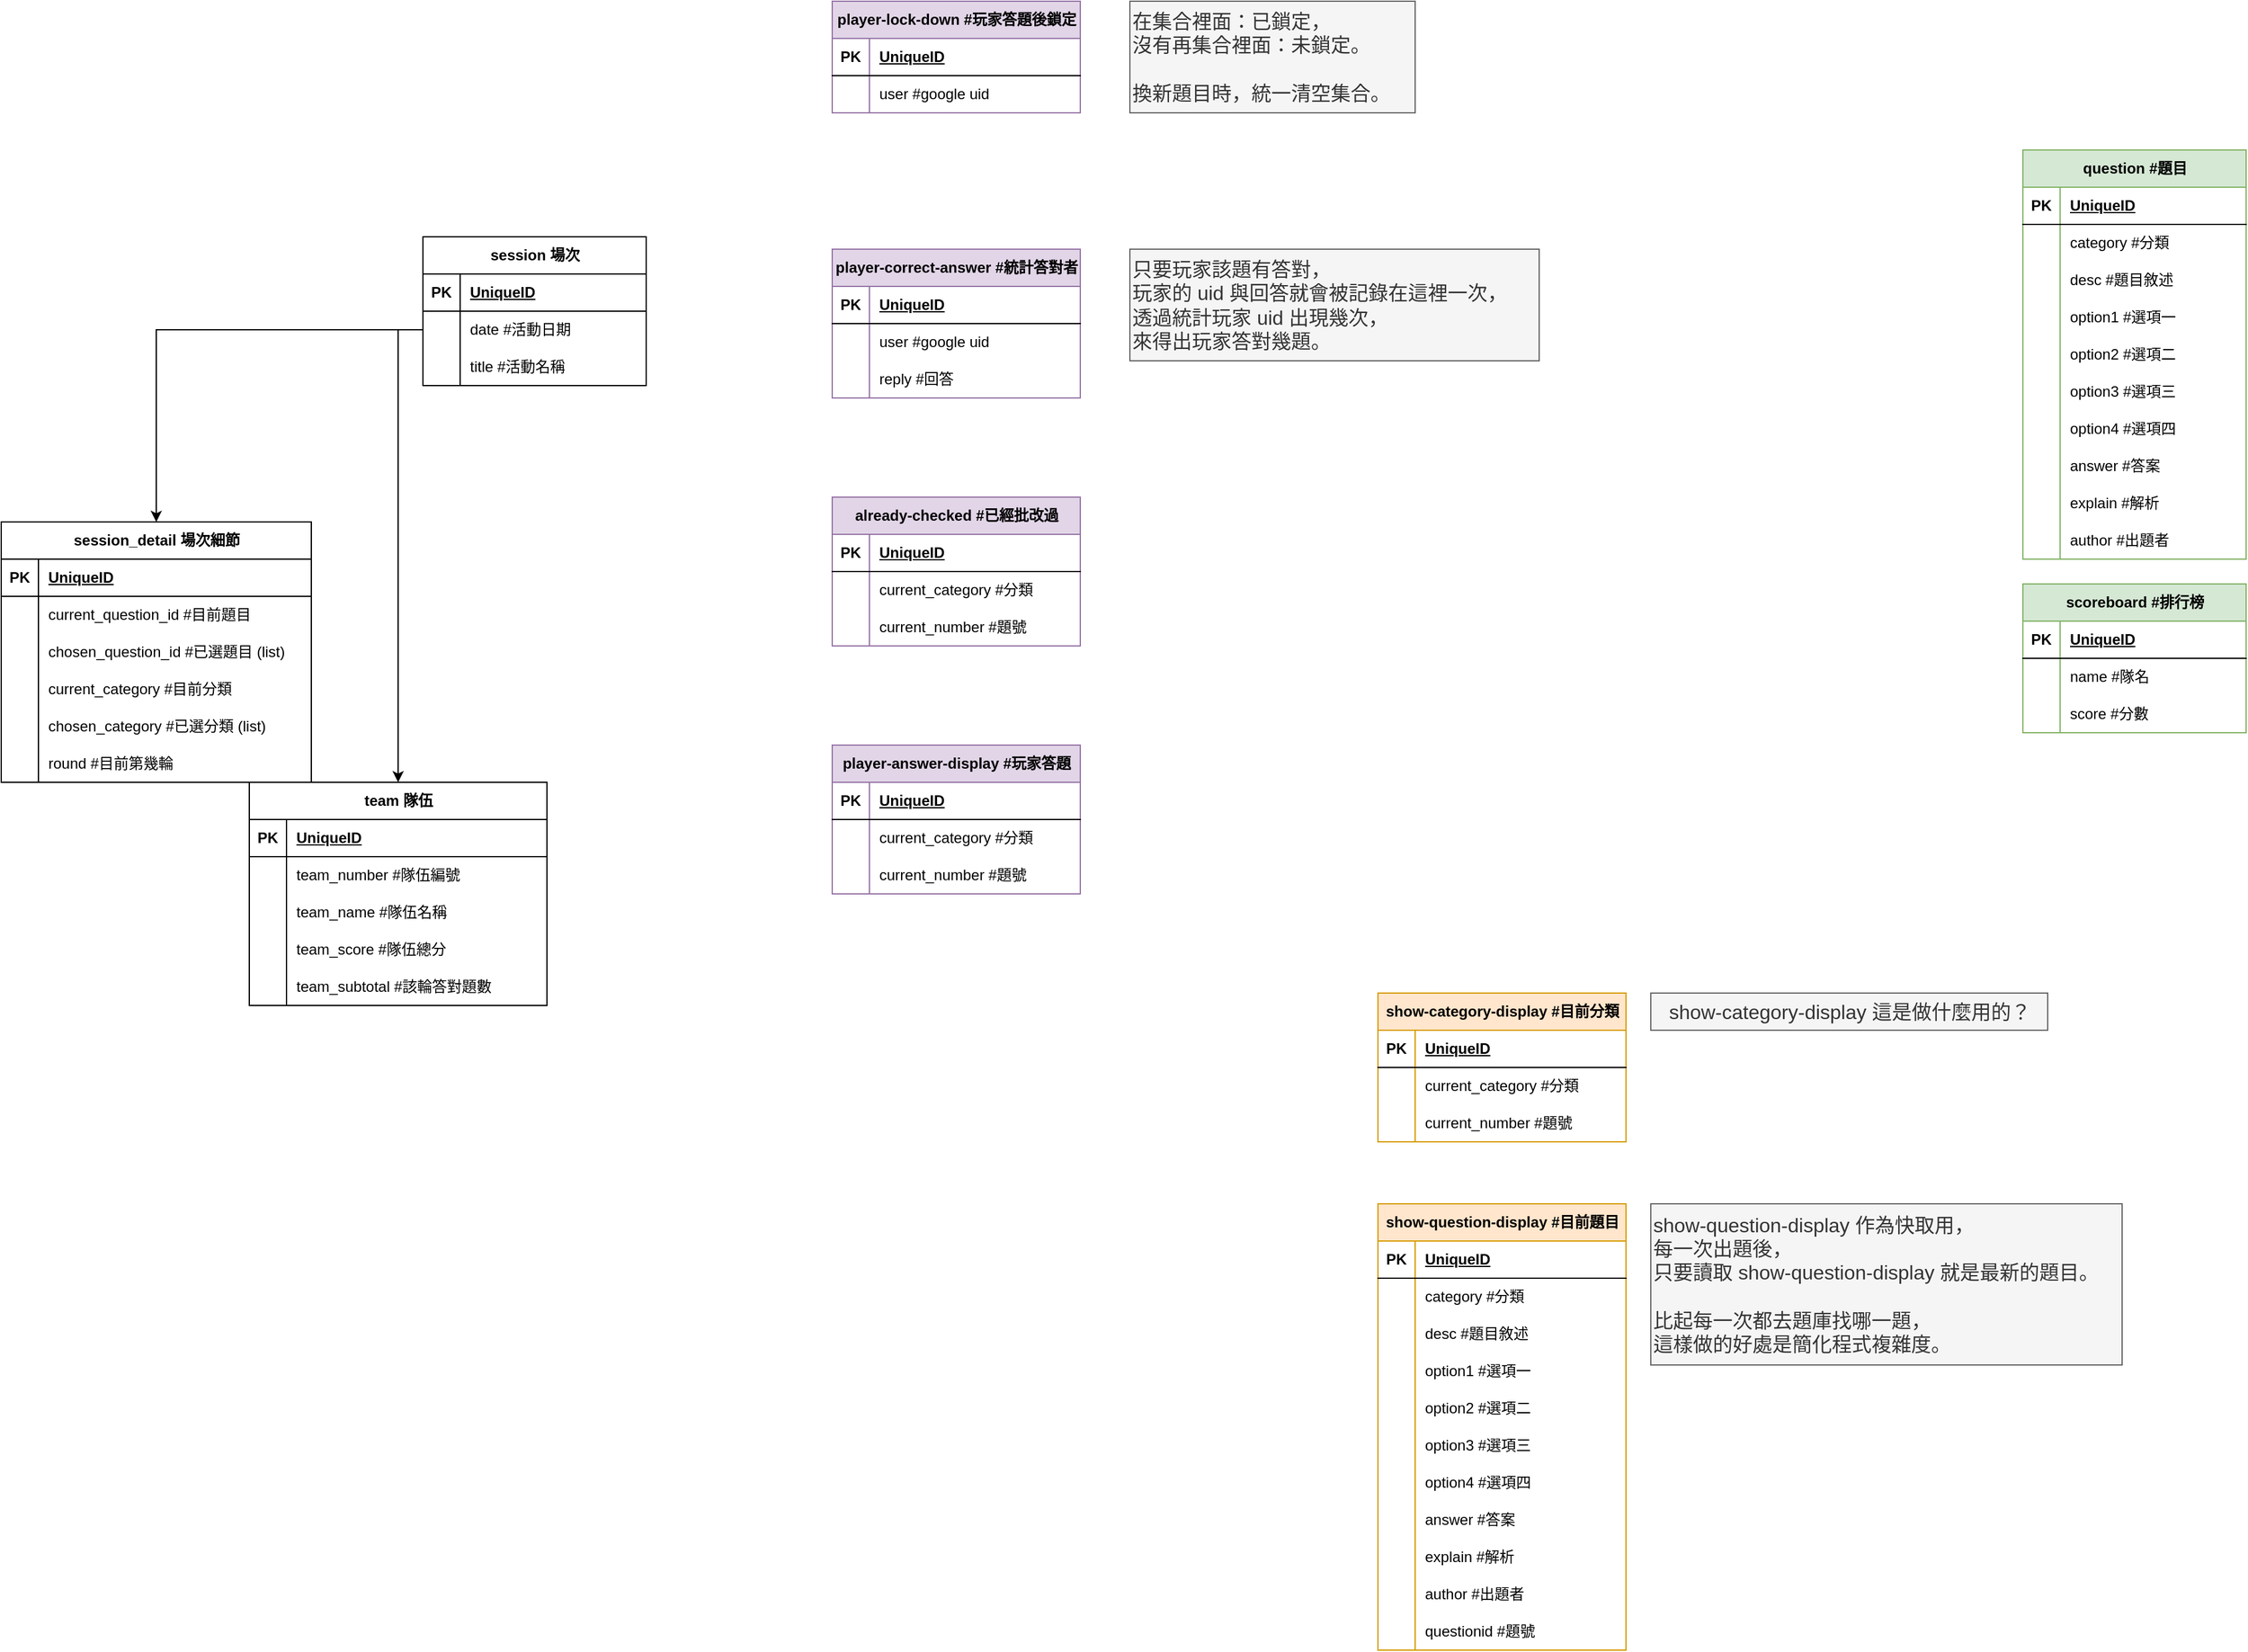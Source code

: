 <mxfile version="26.0.16">
  <diagram name="Page-1" id="hfM5A74BX5wbnNPExMSU">
    <mxGraphModel dx="1757" dy="447" grid="1" gridSize="10" guides="1" tooltips="1" connect="1" arrows="1" fold="1" page="1" pageScale="1" pageWidth="827" pageHeight="1169" math="0" shadow="0">
      <root>
        <mxCell id="0" />
        <mxCell id="1" parent="0" />
        <mxCell id="ZdxxoWcbYRw6dsYvgvq6-1" value="question #題目" style="shape=table;startSize=30;container=1;collapsible=1;childLayout=tableLayout;fixedRows=1;rowLines=0;fontStyle=1;align=center;resizeLast=1;html=1;fillColor=#d5e8d4;strokeColor=#82b366;" parent="1" vertex="1">
          <mxGeometry x="880" y="120" width="180" height="330" as="geometry">
            <mxRectangle x="320" y="330" width="70" height="30" as="alternateBounds" />
          </mxGeometry>
        </mxCell>
        <mxCell id="ZdxxoWcbYRw6dsYvgvq6-2" value="" style="shape=tableRow;horizontal=0;startSize=0;swimlaneHead=0;swimlaneBody=0;fillColor=none;collapsible=0;dropTarget=0;points=[[0,0.5],[1,0.5]];portConstraint=eastwest;top=0;left=0;right=0;bottom=1;" parent="ZdxxoWcbYRw6dsYvgvq6-1" vertex="1">
          <mxGeometry y="30" width="180" height="30" as="geometry" />
        </mxCell>
        <mxCell id="ZdxxoWcbYRw6dsYvgvq6-3" value="PK" style="shape=partialRectangle;connectable=0;fillColor=none;top=0;left=0;bottom=0;right=0;fontStyle=1;overflow=hidden;whiteSpace=wrap;html=1;" parent="ZdxxoWcbYRw6dsYvgvq6-2" vertex="1">
          <mxGeometry width="30" height="30" as="geometry">
            <mxRectangle width="30" height="30" as="alternateBounds" />
          </mxGeometry>
        </mxCell>
        <mxCell id="ZdxxoWcbYRw6dsYvgvq6-4" value="UniqueID" style="shape=partialRectangle;connectable=0;fillColor=none;top=0;left=0;bottom=0;right=0;align=left;spacingLeft=6;fontStyle=5;overflow=hidden;whiteSpace=wrap;html=1;" parent="ZdxxoWcbYRw6dsYvgvq6-2" vertex="1">
          <mxGeometry x="30" width="150" height="30" as="geometry">
            <mxRectangle width="150" height="30" as="alternateBounds" />
          </mxGeometry>
        </mxCell>
        <mxCell id="ZdxxoWcbYRw6dsYvgvq6-5" value="" style="shape=tableRow;horizontal=0;startSize=0;swimlaneHead=0;swimlaneBody=0;fillColor=none;collapsible=0;dropTarget=0;points=[[0,0.5],[1,0.5]];portConstraint=eastwest;top=0;left=0;right=0;bottom=0;" parent="ZdxxoWcbYRw6dsYvgvq6-1" vertex="1">
          <mxGeometry y="60" width="180" height="30" as="geometry" />
        </mxCell>
        <mxCell id="ZdxxoWcbYRw6dsYvgvq6-6" value="" style="shape=partialRectangle;connectable=0;fillColor=none;top=0;left=0;bottom=0;right=0;editable=1;overflow=hidden;whiteSpace=wrap;html=1;" parent="ZdxxoWcbYRw6dsYvgvq6-5" vertex="1">
          <mxGeometry width="30" height="30" as="geometry">
            <mxRectangle width="30" height="30" as="alternateBounds" />
          </mxGeometry>
        </mxCell>
        <mxCell id="ZdxxoWcbYRw6dsYvgvq6-7" value="category #分類" style="shape=partialRectangle;connectable=0;fillColor=none;top=0;left=0;bottom=0;right=0;align=left;spacingLeft=6;overflow=hidden;whiteSpace=wrap;html=1;" parent="ZdxxoWcbYRw6dsYvgvq6-5" vertex="1">
          <mxGeometry x="30" width="150" height="30" as="geometry">
            <mxRectangle width="150" height="30" as="alternateBounds" />
          </mxGeometry>
        </mxCell>
        <mxCell id="ZdxxoWcbYRw6dsYvgvq6-8" value="" style="shape=tableRow;horizontal=0;startSize=0;swimlaneHead=0;swimlaneBody=0;fillColor=none;collapsible=0;dropTarget=0;points=[[0,0.5],[1,0.5]];portConstraint=eastwest;top=0;left=0;right=0;bottom=0;" parent="ZdxxoWcbYRw6dsYvgvq6-1" vertex="1">
          <mxGeometry y="90" width="180" height="30" as="geometry" />
        </mxCell>
        <mxCell id="ZdxxoWcbYRw6dsYvgvq6-9" value="" style="shape=partialRectangle;connectable=0;fillColor=none;top=0;left=0;bottom=0;right=0;editable=1;overflow=hidden;whiteSpace=wrap;html=1;" parent="ZdxxoWcbYRw6dsYvgvq6-8" vertex="1">
          <mxGeometry width="30" height="30" as="geometry">
            <mxRectangle width="30" height="30" as="alternateBounds" />
          </mxGeometry>
        </mxCell>
        <mxCell id="ZdxxoWcbYRw6dsYvgvq6-10" value="desc #題目敘述" style="shape=partialRectangle;connectable=0;fillColor=none;top=0;left=0;bottom=0;right=0;align=left;spacingLeft=6;overflow=hidden;whiteSpace=wrap;html=1;" parent="ZdxxoWcbYRw6dsYvgvq6-8" vertex="1">
          <mxGeometry x="30" width="150" height="30" as="geometry">
            <mxRectangle width="150" height="30" as="alternateBounds" />
          </mxGeometry>
        </mxCell>
        <mxCell id="ZdxxoWcbYRw6dsYvgvq6-11" value="" style="shape=tableRow;horizontal=0;startSize=0;swimlaneHead=0;swimlaneBody=0;fillColor=none;collapsible=0;dropTarget=0;points=[[0,0.5],[1,0.5]];portConstraint=eastwest;top=0;left=0;right=0;bottom=0;" parent="ZdxxoWcbYRw6dsYvgvq6-1" vertex="1">
          <mxGeometry y="120" width="180" height="30" as="geometry" />
        </mxCell>
        <mxCell id="ZdxxoWcbYRw6dsYvgvq6-12" value="" style="shape=partialRectangle;connectable=0;fillColor=none;top=0;left=0;bottom=0;right=0;editable=1;overflow=hidden;whiteSpace=wrap;html=1;" parent="ZdxxoWcbYRw6dsYvgvq6-11" vertex="1">
          <mxGeometry width="30" height="30" as="geometry">
            <mxRectangle width="30" height="30" as="alternateBounds" />
          </mxGeometry>
        </mxCell>
        <mxCell id="ZdxxoWcbYRw6dsYvgvq6-13" value="option1 #選項一" style="shape=partialRectangle;connectable=0;fillColor=none;top=0;left=0;bottom=0;right=0;align=left;spacingLeft=6;overflow=hidden;whiteSpace=wrap;html=1;" parent="ZdxxoWcbYRw6dsYvgvq6-11" vertex="1">
          <mxGeometry x="30" width="150" height="30" as="geometry">
            <mxRectangle width="150" height="30" as="alternateBounds" />
          </mxGeometry>
        </mxCell>
        <mxCell id="ZdxxoWcbYRw6dsYvgvq6-14" value="" style="shape=tableRow;horizontal=0;startSize=0;swimlaneHead=0;swimlaneBody=0;fillColor=none;collapsible=0;dropTarget=0;points=[[0,0.5],[1,0.5]];portConstraint=eastwest;top=0;left=0;right=0;bottom=0;" parent="ZdxxoWcbYRw6dsYvgvq6-1" vertex="1">
          <mxGeometry y="150" width="180" height="30" as="geometry" />
        </mxCell>
        <mxCell id="ZdxxoWcbYRw6dsYvgvq6-15" value="" style="shape=partialRectangle;connectable=0;fillColor=none;top=0;left=0;bottom=0;right=0;editable=1;overflow=hidden;whiteSpace=wrap;html=1;" parent="ZdxxoWcbYRw6dsYvgvq6-14" vertex="1">
          <mxGeometry width="30" height="30" as="geometry">
            <mxRectangle width="30" height="30" as="alternateBounds" />
          </mxGeometry>
        </mxCell>
        <mxCell id="ZdxxoWcbYRw6dsYvgvq6-16" value="option2 #選項二" style="shape=partialRectangle;connectable=0;fillColor=none;top=0;left=0;bottom=0;right=0;align=left;spacingLeft=6;overflow=hidden;whiteSpace=wrap;html=1;" parent="ZdxxoWcbYRw6dsYvgvq6-14" vertex="1">
          <mxGeometry x="30" width="150" height="30" as="geometry">
            <mxRectangle width="150" height="30" as="alternateBounds" />
          </mxGeometry>
        </mxCell>
        <mxCell id="ZdxxoWcbYRw6dsYvgvq6-17" value="" style="shape=tableRow;horizontal=0;startSize=0;swimlaneHead=0;swimlaneBody=0;fillColor=none;collapsible=0;dropTarget=0;points=[[0,0.5],[1,0.5]];portConstraint=eastwest;top=0;left=0;right=0;bottom=0;" parent="ZdxxoWcbYRw6dsYvgvq6-1" vertex="1">
          <mxGeometry y="180" width="180" height="30" as="geometry" />
        </mxCell>
        <mxCell id="ZdxxoWcbYRw6dsYvgvq6-18" value="" style="shape=partialRectangle;connectable=0;fillColor=none;top=0;left=0;bottom=0;right=0;editable=1;overflow=hidden;whiteSpace=wrap;html=1;" parent="ZdxxoWcbYRw6dsYvgvq6-17" vertex="1">
          <mxGeometry width="30" height="30" as="geometry">
            <mxRectangle width="30" height="30" as="alternateBounds" />
          </mxGeometry>
        </mxCell>
        <mxCell id="ZdxxoWcbYRw6dsYvgvq6-19" value="option3 #選項三" style="shape=partialRectangle;connectable=0;fillColor=none;top=0;left=0;bottom=0;right=0;align=left;spacingLeft=6;overflow=hidden;whiteSpace=wrap;html=1;" parent="ZdxxoWcbYRw6dsYvgvq6-17" vertex="1">
          <mxGeometry x="30" width="150" height="30" as="geometry">
            <mxRectangle width="150" height="30" as="alternateBounds" />
          </mxGeometry>
        </mxCell>
        <mxCell id="ZdxxoWcbYRw6dsYvgvq6-20" value="" style="shape=tableRow;horizontal=0;startSize=0;swimlaneHead=0;swimlaneBody=0;fillColor=none;collapsible=0;dropTarget=0;points=[[0,0.5],[1,0.5]];portConstraint=eastwest;top=0;left=0;right=0;bottom=0;" parent="ZdxxoWcbYRw6dsYvgvq6-1" vertex="1">
          <mxGeometry y="210" width="180" height="30" as="geometry" />
        </mxCell>
        <mxCell id="ZdxxoWcbYRw6dsYvgvq6-21" value="" style="shape=partialRectangle;connectable=0;fillColor=none;top=0;left=0;bottom=0;right=0;editable=1;overflow=hidden;whiteSpace=wrap;html=1;" parent="ZdxxoWcbYRw6dsYvgvq6-20" vertex="1">
          <mxGeometry width="30" height="30" as="geometry">
            <mxRectangle width="30" height="30" as="alternateBounds" />
          </mxGeometry>
        </mxCell>
        <mxCell id="ZdxxoWcbYRw6dsYvgvq6-22" value="option4 #選項四" style="shape=partialRectangle;connectable=0;fillColor=none;top=0;left=0;bottom=0;right=0;align=left;spacingLeft=6;overflow=hidden;whiteSpace=wrap;html=1;" parent="ZdxxoWcbYRw6dsYvgvq6-20" vertex="1">
          <mxGeometry x="30" width="150" height="30" as="geometry">
            <mxRectangle width="150" height="30" as="alternateBounds" />
          </mxGeometry>
        </mxCell>
        <mxCell id="ZdxxoWcbYRw6dsYvgvq6-23" value="" style="shape=tableRow;horizontal=0;startSize=0;swimlaneHead=0;swimlaneBody=0;fillColor=none;collapsible=0;dropTarget=0;points=[[0,0.5],[1,0.5]];portConstraint=eastwest;top=0;left=0;right=0;bottom=0;" parent="ZdxxoWcbYRw6dsYvgvq6-1" vertex="1">
          <mxGeometry y="240" width="180" height="30" as="geometry" />
        </mxCell>
        <mxCell id="ZdxxoWcbYRw6dsYvgvq6-24" value="" style="shape=partialRectangle;connectable=0;fillColor=none;top=0;left=0;bottom=0;right=0;editable=1;overflow=hidden;whiteSpace=wrap;html=1;" parent="ZdxxoWcbYRw6dsYvgvq6-23" vertex="1">
          <mxGeometry width="30" height="30" as="geometry">
            <mxRectangle width="30" height="30" as="alternateBounds" />
          </mxGeometry>
        </mxCell>
        <mxCell id="ZdxxoWcbYRw6dsYvgvq6-25" value="answer #答案" style="shape=partialRectangle;connectable=0;fillColor=none;top=0;left=0;bottom=0;right=0;align=left;spacingLeft=6;overflow=hidden;whiteSpace=wrap;html=1;" parent="ZdxxoWcbYRw6dsYvgvq6-23" vertex="1">
          <mxGeometry x="30" width="150" height="30" as="geometry">
            <mxRectangle width="150" height="30" as="alternateBounds" />
          </mxGeometry>
        </mxCell>
        <mxCell id="ZdxxoWcbYRw6dsYvgvq6-26" value="" style="shape=tableRow;horizontal=0;startSize=0;swimlaneHead=0;swimlaneBody=0;fillColor=none;collapsible=0;dropTarget=0;points=[[0,0.5],[1,0.5]];portConstraint=eastwest;top=0;left=0;right=0;bottom=0;" parent="ZdxxoWcbYRw6dsYvgvq6-1" vertex="1">
          <mxGeometry y="270" width="180" height="30" as="geometry" />
        </mxCell>
        <mxCell id="ZdxxoWcbYRw6dsYvgvq6-27" value="" style="shape=partialRectangle;connectable=0;fillColor=none;top=0;left=0;bottom=0;right=0;editable=1;overflow=hidden;whiteSpace=wrap;html=1;" parent="ZdxxoWcbYRw6dsYvgvq6-26" vertex="1">
          <mxGeometry width="30" height="30" as="geometry">
            <mxRectangle width="30" height="30" as="alternateBounds" />
          </mxGeometry>
        </mxCell>
        <mxCell id="ZdxxoWcbYRw6dsYvgvq6-28" value="explain #解析" style="shape=partialRectangle;connectable=0;fillColor=none;top=0;left=0;bottom=0;right=0;align=left;spacingLeft=6;overflow=hidden;whiteSpace=wrap;html=1;" parent="ZdxxoWcbYRw6dsYvgvq6-26" vertex="1">
          <mxGeometry x="30" width="150" height="30" as="geometry">
            <mxRectangle width="150" height="30" as="alternateBounds" />
          </mxGeometry>
        </mxCell>
        <mxCell id="_dTYjwj0hPyOlF-ZkfPF-4" value="" style="shape=tableRow;horizontal=0;startSize=0;swimlaneHead=0;swimlaneBody=0;fillColor=none;collapsible=0;dropTarget=0;points=[[0,0.5],[1,0.5]];portConstraint=eastwest;top=0;left=0;right=0;bottom=0;" parent="ZdxxoWcbYRw6dsYvgvq6-1" vertex="1">
          <mxGeometry y="300" width="180" height="30" as="geometry" />
        </mxCell>
        <mxCell id="_dTYjwj0hPyOlF-ZkfPF-5" value="" style="shape=partialRectangle;connectable=0;fillColor=none;top=0;left=0;bottom=0;right=0;editable=1;overflow=hidden;whiteSpace=wrap;html=1;" parent="_dTYjwj0hPyOlF-ZkfPF-4" vertex="1">
          <mxGeometry width="30" height="30" as="geometry">
            <mxRectangle width="30" height="30" as="alternateBounds" />
          </mxGeometry>
        </mxCell>
        <mxCell id="_dTYjwj0hPyOlF-ZkfPF-6" value="author #出題者" style="shape=partialRectangle;connectable=0;fillColor=none;top=0;left=0;bottom=0;right=0;align=left;spacingLeft=6;overflow=hidden;whiteSpace=wrap;html=1;" parent="_dTYjwj0hPyOlF-ZkfPF-4" vertex="1">
          <mxGeometry x="30" width="150" height="30" as="geometry">
            <mxRectangle width="150" height="30" as="alternateBounds" />
          </mxGeometry>
        </mxCell>
        <mxCell id="ZdxxoWcbYRw6dsYvgvq6-41" value="session 場次" style="shape=table;startSize=30;container=1;collapsible=1;childLayout=tableLayout;fixedRows=1;rowLines=0;fontStyle=1;align=center;resizeLast=1;html=1;" parent="1" vertex="1">
          <mxGeometry x="-410" y="190" width="180" height="120" as="geometry" />
        </mxCell>
        <mxCell id="ZdxxoWcbYRw6dsYvgvq6-42" value="" style="shape=tableRow;horizontal=0;startSize=0;swimlaneHead=0;swimlaneBody=0;fillColor=none;collapsible=0;dropTarget=0;points=[[0,0.5],[1,0.5]];portConstraint=eastwest;top=0;left=0;right=0;bottom=1;" parent="ZdxxoWcbYRw6dsYvgvq6-41" vertex="1">
          <mxGeometry y="30" width="180" height="30" as="geometry" />
        </mxCell>
        <mxCell id="ZdxxoWcbYRw6dsYvgvq6-43" value="PK" style="shape=partialRectangle;connectable=0;fillColor=none;top=0;left=0;bottom=0;right=0;fontStyle=1;overflow=hidden;whiteSpace=wrap;html=1;" parent="ZdxxoWcbYRw6dsYvgvq6-42" vertex="1">
          <mxGeometry width="30" height="30" as="geometry">
            <mxRectangle width="30" height="30" as="alternateBounds" />
          </mxGeometry>
        </mxCell>
        <mxCell id="ZdxxoWcbYRw6dsYvgvq6-44" value="UniqueID" style="shape=partialRectangle;connectable=0;fillColor=none;top=0;left=0;bottom=0;right=0;align=left;spacingLeft=6;fontStyle=5;overflow=hidden;whiteSpace=wrap;html=1;" parent="ZdxxoWcbYRw6dsYvgvq6-42" vertex="1">
          <mxGeometry x="30" width="150" height="30" as="geometry">
            <mxRectangle width="150" height="30" as="alternateBounds" />
          </mxGeometry>
        </mxCell>
        <mxCell id="ZdxxoWcbYRw6dsYvgvq6-45" value="" style="shape=tableRow;horizontal=0;startSize=0;swimlaneHead=0;swimlaneBody=0;fillColor=none;collapsible=0;dropTarget=0;points=[[0,0.5],[1,0.5]];portConstraint=eastwest;top=0;left=0;right=0;bottom=0;" parent="ZdxxoWcbYRw6dsYvgvq6-41" vertex="1">
          <mxGeometry y="60" width="180" height="30" as="geometry" />
        </mxCell>
        <mxCell id="ZdxxoWcbYRw6dsYvgvq6-46" value="" style="shape=partialRectangle;connectable=0;fillColor=none;top=0;left=0;bottom=0;right=0;editable=1;overflow=hidden;whiteSpace=wrap;html=1;" parent="ZdxxoWcbYRw6dsYvgvq6-45" vertex="1">
          <mxGeometry width="30" height="30" as="geometry">
            <mxRectangle width="30" height="30" as="alternateBounds" />
          </mxGeometry>
        </mxCell>
        <mxCell id="ZdxxoWcbYRw6dsYvgvq6-47" value="date #活動日期" style="shape=partialRectangle;connectable=0;fillColor=none;top=0;left=0;bottom=0;right=0;align=left;spacingLeft=6;overflow=hidden;whiteSpace=wrap;html=1;" parent="ZdxxoWcbYRw6dsYvgvq6-45" vertex="1">
          <mxGeometry x="30" width="150" height="30" as="geometry">
            <mxRectangle width="150" height="30" as="alternateBounds" />
          </mxGeometry>
        </mxCell>
        <mxCell id="_dTYjwj0hPyOlF-ZkfPF-7" value="" style="shape=tableRow;horizontal=0;startSize=0;swimlaneHead=0;swimlaneBody=0;fillColor=none;collapsible=0;dropTarget=0;points=[[0,0.5],[1,0.5]];portConstraint=eastwest;top=0;left=0;right=0;bottom=0;" parent="ZdxxoWcbYRw6dsYvgvq6-41" vertex="1">
          <mxGeometry y="90" width="180" height="30" as="geometry" />
        </mxCell>
        <mxCell id="_dTYjwj0hPyOlF-ZkfPF-8" value="" style="shape=partialRectangle;connectable=0;fillColor=none;top=0;left=0;bottom=0;right=0;editable=1;overflow=hidden;whiteSpace=wrap;html=1;" parent="_dTYjwj0hPyOlF-ZkfPF-7" vertex="1">
          <mxGeometry width="30" height="30" as="geometry">
            <mxRectangle width="30" height="30" as="alternateBounds" />
          </mxGeometry>
        </mxCell>
        <mxCell id="_dTYjwj0hPyOlF-ZkfPF-9" value="title #活動名稱" style="shape=partialRectangle;connectable=0;fillColor=none;top=0;left=0;bottom=0;right=0;align=left;spacingLeft=6;overflow=hidden;whiteSpace=wrap;html=1;" parent="_dTYjwj0hPyOlF-ZkfPF-7" vertex="1">
          <mxGeometry x="30" width="150" height="30" as="geometry">
            <mxRectangle width="150" height="30" as="alternateBounds" />
          </mxGeometry>
        </mxCell>
        <mxCell id="ZdxxoWcbYRw6dsYvgvq6-54" value="team 隊伍" style="shape=table;startSize=30;container=1;collapsible=1;childLayout=tableLayout;fixedRows=1;rowLines=0;fontStyle=1;align=center;resizeLast=1;html=1;" parent="1" vertex="1">
          <mxGeometry x="-550" y="630" width="240" height="180" as="geometry" />
        </mxCell>
        <mxCell id="ZdxxoWcbYRw6dsYvgvq6-55" value="" style="shape=tableRow;horizontal=0;startSize=0;swimlaneHead=0;swimlaneBody=0;fillColor=none;collapsible=0;dropTarget=0;points=[[0,0.5],[1,0.5]];portConstraint=eastwest;top=0;left=0;right=0;bottom=1;" parent="ZdxxoWcbYRw6dsYvgvq6-54" vertex="1">
          <mxGeometry y="30" width="240" height="30" as="geometry" />
        </mxCell>
        <mxCell id="ZdxxoWcbYRw6dsYvgvq6-56" value="PK" style="shape=partialRectangle;connectable=0;fillColor=none;top=0;left=0;bottom=0;right=0;fontStyle=1;overflow=hidden;whiteSpace=wrap;html=1;" parent="ZdxxoWcbYRw6dsYvgvq6-55" vertex="1">
          <mxGeometry width="30" height="30" as="geometry">
            <mxRectangle width="30" height="30" as="alternateBounds" />
          </mxGeometry>
        </mxCell>
        <mxCell id="ZdxxoWcbYRw6dsYvgvq6-57" value="UniqueID" style="shape=partialRectangle;connectable=0;fillColor=none;top=0;left=0;bottom=0;right=0;align=left;spacingLeft=6;fontStyle=5;overflow=hidden;whiteSpace=wrap;html=1;" parent="ZdxxoWcbYRw6dsYvgvq6-55" vertex="1">
          <mxGeometry x="30" width="210" height="30" as="geometry">
            <mxRectangle width="210" height="30" as="alternateBounds" />
          </mxGeometry>
        </mxCell>
        <mxCell id="ZdxxoWcbYRw6dsYvgvq6-58" value="" style="shape=tableRow;horizontal=0;startSize=0;swimlaneHead=0;swimlaneBody=0;fillColor=none;collapsible=0;dropTarget=0;points=[[0,0.5],[1,0.5]];portConstraint=eastwest;top=0;left=0;right=0;bottom=0;" parent="ZdxxoWcbYRw6dsYvgvq6-54" vertex="1">
          <mxGeometry y="60" width="240" height="30" as="geometry" />
        </mxCell>
        <mxCell id="ZdxxoWcbYRw6dsYvgvq6-59" value="" style="shape=partialRectangle;connectable=0;fillColor=none;top=0;left=0;bottom=0;right=0;editable=1;overflow=hidden;whiteSpace=wrap;html=1;" parent="ZdxxoWcbYRw6dsYvgvq6-58" vertex="1">
          <mxGeometry width="30" height="30" as="geometry">
            <mxRectangle width="30" height="30" as="alternateBounds" />
          </mxGeometry>
        </mxCell>
        <mxCell id="ZdxxoWcbYRw6dsYvgvq6-60" value="team_number #隊伍編號" style="shape=partialRectangle;connectable=0;fillColor=none;top=0;left=0;bottom=0;right=0;align=left;spacingLeft=6;overflow=hidden;whiteSpace=wrap;html=1;" parent="ZdxxoWcbYRw6dsYvgvq6-58" vertex="1">
          <mxGeometry x="30" width="210" height="30" as="geometry">
            <mxRectangle width="210" height="30" as="alternateBounds" />
          </mxGeometry>
        </mxCell>
        <mxCell id="_dTYjwj0hPyOlF-ZkfPF-1" value="" style="shape=tableRow;horizontal=0;startSize=0;swimlaneHead=0;swimlaneBody=0;fillColor=none;collapsible=0;dropTarget=0;points=[[0,0.5],[1,0.5]];portConstraint=eastwest;top=0;left=0;right=0;bottom=0;" parent="ZdxxoWcbYRw6dsYvgvq6-54" vertex="1">
          <mxGeometry y="90" width="240" height="30" as="geometry" />
        </mxCell>
        <mxCell id="_dTYjwj0hPyOlF-ZkfPF-2" value="" style="shape=partialRectangle;connectable=0;fillColor=none;top=0;left=0;bottom=0;right=0;editable=1;overflow=hidden;whiteSpace=wrap;html=1;" parent="_dTYjwj0hPyOlF-ZkfPF-1" vertex="1">
          <mxGeometry width="30" height="30" as="geometry">
            <mxRectangle width="30" height="30" as="alternateBounds" />
          </mxGeometry>
        </mxCell>
        <mxCell id="_dTYjwj0hPyOlF-ZkfPF-3" value="team_name #隊伍名稱" style="shape=partialRectangle;connectable=0;fillColor=none;top=0;left=0;bottom=0;right=0;align=left;spacingLeft=6;overflow=hidden;whiteSpace=wrap;html=1;" parent="_dTYjwj0hPyOlF-ZkfPF-1" vertex="1">
          <mxGeometry x="30" width="210" height="30" as="geometry">
            <mxRectangle width="210" height="30" as="alternateBounds" />
          </mxGeometry>
        </mxCell>
        <mxCell id="ZdxxoWcbYRw6dsYvgvq6-61" value="" style="shape=tableRow;horizontal=0;startSize=0;swimlaneHead=0;swimlaneBody=0;fillColor=none;collapsible=0;dropTarget=0;points=[[0,0.5],[1,0.5]];portConstraint=eastwest;top=0;left=0;right=0;bottom=0;" parent="ZdxxoWcbYRw6dsYvgvq6-54" vertex="1">
          <mxGeometry y="120" width="240" height="30" as="geometry" />
        </mxCell>
        <mxCell id="ZdxxoWcbYRw6dsYvgvq6-62" value="" style="shape=partialRectangle;connectable=0;fillColor=none;top=0;left=0;bottom=0;right=0;editable=1;overflow=hidden;whiteSpace=wrap;html=1;" parent="ZdxxoWcbYRw6dsYvgvq6-61" vertex="1">
          <mxGeometry width="30" height="30" as="geometry">
            <mxRectangle width="30" height="30" as="alternateBounds" />
          </mxGeometry>
        </mxCell>
        <mxCell id="ZdxxoWcbYRw6dsYvgvq6-63" value="team_score #隊伍總分" style="shape=partialRectangle;connectable=0;fillColor=none;top=0;left=0;bottom=0;right=0;align=left;spacingLeft=6;overflow=hidden;whiteSpace=wrap;html=1;" parent="ZdxxoWcbYRw6dsYvgvq6-61" vertex="1">
          <mxGeometry x="30" width="210" height="30" as="geometry">
            <mxRectangle width="210" height="30" as="alternateBounds" />
          </mxGeometry>
        </mxCell>
        <mxCell id="ZdxxoWcbYRw6dsYvgvq6-113" value="" style="shape=tableRow;horizontal=0;startSize=0;swimlaneHead=0;swimlaneBody=0;fillColor=none;collapsible=0;dropTarget=0;points=[[0,0.5],[1,0.5]];portConstraint=eastwest;top=0;left=0;right=0;bottom=0;" parent="ZdxxoWcbYRw6dsYvgvq6-54" vertex="1">
          <mxGeometry y="150" width="240" height="30" as="geometry" />
        </mxCell>
        <mxCell id="ZdxxoWcbYRw6dsYvgvq6-114" value="" style="shape=partialRectangle;connectable=0;fillColor=none;top=0;left=0;bottom=0;right=0;editable=1;overflow=hidden;whiteSpace=wrap;html=1;" parent="ZdxxoWcbYRw6dsYvgvq6-113" vertex="1">
          <mxGeometry width="30" height="30" as="geometry">
            <mxRectangle width="30" height="30" as="alternateBounds" />
          </mxGeometry>
        </mxCell>
        <mxCell id="ZdxxoWcbYRw6dsYvgvq6-115" value="team_subtotal #該輪答對題數" style="shape=partialRectangle;connectable=0;fillColor=none;top=0;left=0;bottom=0;right=0;align=left;spacingLeft=6;overflow=hidden;whiteSpace=wrap;html=1;" parent="ZdxxoWcbYRw6dsYvgvq6-113" vertex="1">
          <mxGeometry x="30" width="210" height="30" as="geometry">
            <mxRectangle width="210" height="30" as="alternateBounds" />
          </mxGeometry>
        </mxCell>
        <mxCell id="ZdxxoWcbYRw6dsYvgvq6-68" value="session_detail 場次細節" style="shape=table;startSize=30;container=1;collapsible=1;childLayout=tableLayout;fixedRows=1;rowLines=0;fontStyle=1;align=center;resizeLast=1;html=1;" parent="1" vertex="1">
          <mxGeometry x="-750" y="420" width="250" height="210" as="geometry" />
        </mxCell>
        <mxCell id="ZdxxoWcbYRw6dsYvgvq6-69" value="" style="shape=tableRow;horizontal=0;startSize=0;swimlaneHead=0;swimlaneBody=0;fillColor=none;collapsible=0;dropTarget=0;points=[[0,0.5],[1,0.5]];portConstraint=eastwest;top=0;left=0;right=0;bottom=1;" parent="ZdxxoWcbYRw6dsYvgvq6-68" vertex="1">
          <mxGeometry y="30" width="250" height="30" as="geometry" />
        </mxCell>
        <mxCell id="ZdxxoWcbYRw6dsYvgvq6-70" value="PK" style="shape=partialRectangle;connectable=0;fillColor=none;top=0;left=0;bottom=0;right=0;fontStyle=1;overflow=hidden;whiteSpace=wrap;html=1;" parent="ZdxxoWcbYRw6dsYvgvq6-69" vertex="1">
          <mxGeometry width="30" height="30" as="geometry">
            <mxRectangle width="30" height="30" as="alternateBounds" />
          </mxGeometry>
        </mxCell>
        <mxCell id="ZdxxoWcbYRw6dsYvgvq6-71" value="UniqueID" style="shape=partialRectangle;connectable=0;fillColor=none;top=0;left=0;bottom=0;right=0;align=left;spacingLeft=6;fontStyle=5;overflow=hidden;whiteSpace=wrap;html=1;" parent="ZdxxoWcbYRw6dsYvgvq6-69" vertex="1">
          <mxGeometry x="30" width="220" height="30" as="geometry">
            <mxRectangle width="220" height="30" as="alternateBounds" />
          </mxGeometry>
        </mxCell>
        <mxCell id="ZdxxoWcbYRw6dsYvgvq6-75" value="" style="shape=tableRow;horizontal=0;startSize=0;swimlaneHead=0;swimlaneBody=0;fillColor=none;collapsible=0;dropTarget=0;points=[[0,0.5],[1,0.5]];portConstraint=eastwest;top=0;left=0;right=0;bottom=0;" parent="ZdxxoWcbYRw6dsYvgvq6-68" vertex="1">
          <mxGeometry y="60" width="250" height="30" as="geometry" />
        </mxCell>
        <mxCell id="ZdxxoWcbYRw6dsYvgvq6-76" value="" style="shape=partialRectangle;connectable=0;fillColor=none;top=0;left=0;bottom=0;right=0;editable=1;overflow=hidden;whiteSpace=wrap;html=1;" parent="ZdxxoWcbYRw6dsYvgvq6-75" vertex="1">
          <mxGeometry width="30" height="30" as="geometry">
            <mxRectangle width="30" height="30" as="alternateBounds" />
          </mxGeometry>
        </mxCell>
        <mxCell id="ZdxxoWcbYRw6dsYvgvq6-77" value="current_question_id #目前題目" style="shape=partialRectangle;connectable=0;fillColor=none;top=0;left=0;bottom=0;right=0;align=left;spacingLeft=6;overflow=hidden;whiteSpace=wrap;html=1;" parent="ZdxxoWcbYRw6dsYvgvq6-75" vertex="1">
          <mxGeometry x="30" width="220" height="30" as="geometry">
            <mxRectangle width="220" height="30" as="alternateBounds" />
          </mxGeometry>
        </mxCell>
        <mxCell id="_dTYjwj0hPyOlF-ZkfPF-27" value="" style="shape=tableRow;horizontal=0;startSize=0;swimlaneHead=0;swimlaneBody=0;fillColor=none;collapsible=0;dropTarget=0;points=[[0,0.5],[1,0.5]];portConstraint=eastwest;top=0;left=0;right=0;bottom=0;" parent="ZdxxoWcbYRw6dsYvgvq6-68" vertex="1">
          <mxGeometry y="90" width="250" height="30" as="geometry" />
        </mxCell>
        <mxCell id="_dTYjwj0hPyOlF-ZkfPF-28" value="" style="shape=partialRectangle;connectable=0;fillColor=none;top=0;left=0;bottom=0;right=0;editable=1;overflow=hidden;whiteSpace=wrap;html=1;" parent="_dTYjwj0hPyOlF-ZkfPF-27" vertex="1">
          <mxGeometry width="30" height="30" as="geometry">
            <mxRectangle width="30" height="30" as="alternateBounds" />
          </mxGeometry>
        </mxCell>
        <mxCell id="_dTYjwj0hPyOlF-ZkfPF-29" value="chosen_question_id #已選題目 (list)" style="shape=partialRectangle;connectable=0;fillColor=none;top=0;left=0;bottom=0;right=0;align=left;spacingLeft=6;overflow=hidden;whiteSpace=wrap;html=1;" parent="_dTYjwj0hPyOlF-ZkfPF-27" vertex="1">
          <mxGeometry x="30" width="220" height="30" as="geometry">
            <mxRectangle width="220" height="30" as="alternateBounds" />
          </mxGeometry>
        </mxCell>
        <mxCell id="ZdxxoWcbYRw6dsYvgvq6-78" value="" style="shape=tableRow;horizontal=0;startSize=0;swimlaneHead=0;swimlaneBody=0;fillColor=none;collapsible=0;dropTarget=0;points=[[0,0.5],[1,0.5]];portConstraint=eastwest;top=0;left=0;right=0;bottom=0;" parent="ZdxxoWcbYRw6dsYvgvq6-68" vertex="1">
          <mxGeometry y="120" width="250" height="30" as="geometry" />
        </mxCell>
        <mxCell id="ZdxxoWcbYRw6dsYvgvq6-79" value="" style="shape=partialRectangle;connectable=0;fillColor=none;top=0;left=0;bottom=0;right=0;editable=1;overflow=hidden;whiteSpace=wrap;html=1;" parent="ZdxxoWcbYRw6dsYvgvq6-78" vertex="1">
          <mxGeometry width="30" height="30" as="geometry">
            <mxRectangle width="30" height="30" as="alternateBounds" />
          </mxGeometry>
        </mxCell>
        <mxCell id="ZdxxoWcbYRw6dsYvgvq6-80" value="current_category #目前分類" style="shape=partialRectangle;connectable=0;fillColor=none;top=0;left=0;bottom=0;right=0;align=left;spacingLeft=6;overflow=hidden;whiteSpace=wrap;html=1;" parent="ZdxxoWcbYRw6dsYvgvq6-78" vertex="1">
          <mxGeometry x="30" width="220" height="30" as="geometry">
            <mxRectangle width="220" height="30" as="alternateBounds" />
          </mxGeometry>
        </mxCell>
        <mxCell id="_dTYjwj0hPyOlF-ZkfPF-21" value="" style="shape=tableRow;horizontal=0;startSize=0;swimlaneHead=0;swimlaneBody=0;fillColor=none;collapsible=0;dropTarget=0;points=[[0,0.5],[1,0.5]];portConstraint=eastwest;top=0;left=0;right=0;bottom=0;" parent="ZdxxoWcbYRw6dsYvgvq6-68" vertex="1">
          <mxGeometry y="150" width="250" height="30" as="geometry" />
        </mxCell>
        <mxCell id="_dTYjwj0hPyOlF-ZkfPF-22" value="" style="shape=partialRectangle;connectable=0;fillColor=none;top=0;left=0;bottom=0;right=0;editable=1;overflow=hidden;whiteSpace=wrap;html=1;" parent="_dTYjwj0hPyOlF-ZkfPF-21" vertex="1">
          <mxGeometry width="30" height="30" as="geometry">
            <mxRectangle width="30" height="30" as="alternateBounds" />
          </mxGeometry>
        </mxCell>
        <mxCell id="_dTYjwj0hPyOlF-ZkfPF-23" value="chosen_category #已選分類 (list&lt;span style=&quot;background-color: initial;&quot;&gt;)&lt;/span&gt;" style="shape=partialRectangle;connectable=0;fillColor=none;top=0;left=0;bottom=0;right=0;align=left;spacingLeft=6;overflow=hidden;whiteSpace=wrap;html=1;" parent="_dTYjwj0hPyOlF-ZkfPF-21" vertex="1">
          <mxGeometry x="30" width="220" height="30" as="geometry">
            <mxRectangle width="220" height="30" as="alternateBounds" />
          </mxGeometry>
        </mxCell>
        <mxCell id="ZdxxoWcbYRw6dsYvgvq6-104" value="" style="shape=tableRow;horizontal=0;startSize=0;swimlaneHead=0;swimlaneBody=0;fillColor=none;collapsible=0;dropTarget=0;points=[[0,0.5],[1,0.5]];portConstraint=eastwest;top=0;left=0;right=0;bottom=0;" parent="ZdxxoWcbYRw6dsYvgvq6-68" vertex="1">
          <mxGeometry y="180" width="250" height="30" as="geometry" />
        </mxCell>
        <mxCell id="ZdxxoWcbYRw6dsYvgvq6-105" value="" style="shape=partialRectangle;connectable=0;fillColor=none;top=0;left=0;bottom=0;right=0;editable=1;overflow=hidden;whiteSpace=wrap;html=1;" parent="ZdxxoWcbYRw6dsYvgvq6-104" vertex="1">
          <mxGeometry width="30" height="30" as="geometry">
            <mxRectangle width="30" height="30" as="alternateBounds" />
          </mxGeometry>
        </mxCell>
        <mxCell id="ZdxxoWcbYRw6dsYvgvq6-106" value="round #目前第幾輪" style="shape=partialRectangle;connectable=0;fillColor=none;top=0;left=0;bottom=0;right=0;align=left;spacingLeft=6;overflow=hidden;whiteSpace=wrap;html=1;" parent="ZdxxoWcbYRw6dsYvgvq6-104" vertex="1">
          <mxGeometry x="30" width="220" height="30" as="geometry">
            <mxRectangle width="220" height="30" as="alternateBounds" />
          </mxGeometry>
        </mxCell>
        <mxCell id="_dTYjwj0hPyOlF-ZkfPF-30" style="edgeStyle=orthogonalEdgeStyle;rounded=0;orthogonalLoop=1;jettySize=auto;html=1;" parent="1" source="ZdxxoWcbYRw6dsYvgvq6-45" target="ZdxxoWcbYRw6dsYvgvq6-68" edge="1">
          <mxGeometry relative="1" as="geometry" />
        </mxCell>
        <mxCell id="_dTYjwj0hPyOlF-ZkfPF-31" style="edgeStyle=orthogonalEdgeStyle;rounded=0;orthogonalLoop=1;jettySize=auto;html=1;entryX=0.5;entryY=0;entryDx=0;entryDy=0;" parent="1" source="ZdxxoWcbYRw6dsYvgvq6-45" target="ZdxxoWcbYRw6dsYvgvq6-54" edge="1">
          <mxGeometry relative="1" as="geometry" />
        </mxCell>
        <mxCell id="zU8VqkZp-9sT9OHvtcgO-32" value="scoreboard #排行榜" style="shape=table;startSize=30;container=1;collapsible=1;childLayout=tableLayout;fixedRows=1;rowLines=0;fontStyle=1;align=center;resizeLast=1;html=1;fillColor=#d5e8d4;strokeColor=#82b366;" vertex="1" parent="1">
          <mxGeometry x="880" y="470" width="180" height="120" as="geometry">
            <mxRectangle x="320" y="330" width="70" height="30" as="alternateBounds" />
          </mxGeometry>
        </mxCell>
        <mxCell id="zU8VqkZp-9sT9OHvtcgO-33" value="" style="shape=tableRow;horizontal=0;startSize=0;swimlaneHead=0;swimlaneBody=0;fillColor=none;collapsible=0;dropTarget=0;points=[[0,0.5],[1,0.5]];portConstraint=eastwest;top=0;left=0;right=0;bottom=1;" vertex="1" parent="zU8VqkZp-9sT9OHvtcgO-32">
          <mxGeometry y="30" width="180" height="30" as="geometry" />
        </mxCell>
        <mxCell id="zU8VqkZp-9sT9OHvtcgO-34" value="PK" style="shape=partialRectangle;connectable=0;fillColor=none;top=0;left=0;bottom=0;right=0;fontStyle=1;overflow=hidden;whiteSpace=wrap;html=1;" vertex="1" parent="zU8VqkZp-9sT9OHvtcgO-33">
          <mxGeometry width="30" height="30" as="geometry">
            <mxRectangle width="30" height="30" as="alternateBounds" />
          </mxGeometry>
        </mxCell>
        <mxCell id="zU8VqkZp-9sT9OHvtcgO-35" value="UniqueID" style="shape=partialRectangle;connectable=0;fillColor=none;top=0;left=0;bottom=0;right=0;align=left;spacingLeft=6;fontStyle=5;overflow=hidden;whiteSpace=wrap;html=1;" vertex="1" parent="zU8VqkZp-9sT9OHvtcgO-33">
          <mxGeometry x="30" width="150" height="30" as="geometry">
            <mxRectangle width="150" height="30" as="alternateBounds" />
          </mxGeometry>
        </mxCell>
        <mxCell id="zU8VqkZp-9sT9OHvtcgO-36" value="" style="shape=tableRow;horizontal=0;startSize=0;swimlaneHead=0;swimlaneBody=0;fillColor=none;collapsible=0;dropTarget=0;points=[[0,0.5],[1,0.5]];portConstraint=eastwest;top=0;left=0;right=0;bottom=0;" vertex="1" parent="zU8VqkZp-9sT9OHvtcgO-32">
          <mxGeometry y="60" width="180" height="30" as="geometry" />
        </mxCell>
        <mxCell id="zU8VqkZp-9sT9OHvtcgO-37" value="" style="shape=partialRectangle;connectable=0;fillColor=none;top=0;left=0;bottom=0;right=0;editable=1;overflow=hidden;whiteSpace=wrap;html=1;" vertex="1" parent="zU8VqkZp-9sT9OHvtcgO-36">
          <mxGeometry width="30" height="30" as="geometry">
            <mxRectangle width="30" height="30" as="alternateBounds" />
          </mxGeometry>
        </mxCell>
        <mxCell id="zU8VqkZp-9sT9OHvtcgO-38" value="name #隊名" style="shape=partialRectangle;connectable=0;fillColor=none;top=0;left=0;bottom=0;right=0;align=left;spacingLeft=6;overflow=hidden;whiteSpace=wrap;html=1;" vertex="1" parent="zU8VqkZp-9sT9OHvtcgO-36">
          <mxGeometry x="30" width="150" height="30" as="geometry">
            <mxRectangle width="150" height="30" as="alternateBounds" />
          </mxGeometry>
        </mxCell>
        <mxCell id="zU8VqkZp-9sT9OHvtcgO-39" value="" style="shape=tableRow;horizontal=0;startSize=0;swimlaneHead=0;swimlaneBody=0;fillColor=none;collapsible=0;dropTarget=0;points=[[0,0.5],[1,0.5]];portConstraint=eastwest;top=0;left=0;right=0;bottom=0;" vertex="1" parent="zU8VqkZp-9sT9OHvtcgO-32">
          <mxGeometry y="90" width="180" height="30" as="geometry" />
        </mxCell>
        <mxCell id="zU8VqkZp-9sT9OHvtcgO-40" value="" style="shape=partialRectangle;connectable=0;fillColor=none;top=0;left=0;bottom=0;right=0;editable=1;overflow=hidden;whiteSpace=wrap;html=1;" vertex="1" parent="zU8VqkZp-9sT9OHvtcgO-39">
          <mxGeometry width="30" height="30" as="geometry">
            <mxRectangle width="30" height="30" as="alternateBounds" />
          </mxGeometry>
        </mxCell>
        <mxCell id="zU8VqkZp-9sT9OHvtcgO-41" value="score #分數" style="shape=partialRectangle;connectable=0;fillColor=none;top=0;left=0;bottom=0;right=0;align=left;spacingLeft=6;overflow=hidden;whiteSpace=wrap;html=1;" vertex="1" parent="zU8VqkZp-9sT9OHvtcgO-39">
          <mxGeometry x="30" width="150" height="30" as="geometry">
            <mxRectangle width="150" height="30" as="alternateBounds" />
          </mxGeometry>
        </mxCell>
        <mxCell id="zU8VqkZp-9sT9OHvtcgO-63" value="show-category-display #目前分類" style="shape=table;startSize=30;container=1;collapsible=1;childLayout=tableLayout;fixedRows=1;rowLines=0;fontStyle=1;align=center;resizeLast=1;html=1;fillColor=#ffe6cc;strokeColor=#d79b00;" vertex="1" parent="1">
          <mxGeometry x="360" y="800" width="200" height="120" as="geometry">
            <mxRectangle x="320" y="330" width="70" height="30" as="alternateBounds" />
          </mxGeometry>
        </mxCell>
        <mxCell id="zU8VqkZp-9sT9OHvtcgO-64" value="" style="shape=tableRow;horizontal=0;startSize=0;swimlaneHead=0;swimlaneBody=0;fillColor=none;collapsible=0;dropTarget=0;points=[[0,0.5],[1,0.5]];portConstraint=eastwest;top=0;left=0;right=0;bottom=1;" vertex="1" parent="zU8VqkZp-9sT9OHvtcgO-63">
          <mxGeometry y="30" width="200" height="30" as="geometry" />
        </mxCell>
        <mxCell id="zU8VqkZp-9sT9OHvtcgO-65" value="PK" style="shape=partialRectangle;connectable=0;fillColor=none;top=0;left=0;bottom=0;right=0;fontStyle=1;overflow=hidden;whiteSpace=wrap;html=1;" vertex="1" parent="zU8VqkZp-9sT9OHvtcgO-64">
          <mxGeometry width="30" height="30" as="geometry">
            <mxRectangle width="30" height="30" as="alternateBounds" />
          </mxGeometry>
        </mxCell>
        <mxCell id="zU8VqkZp-9sT9OHvtcgO-66" value="UniqueID" style="shape=partialRectangle;connectable=0;fillColor=none;top=0;left=0;bottom=0;right=0;align=left;spacingLeft=6;fontStyle=5;overflow=hidden;whiteSpace=wrap;html=1;" vertex="1" parent="zU8VqkZp-9sT9OHvtcgO-64">
          <mxGeometry x="30" width="170" height="30" as="geometry">
            <mxRectangle width="170" height="30" as="alternateBounds" />
          </mxGeometry>
        </mxCell>
        <mxCell id="zU8VqkZp-9sT9OHvtcgO-67" value="" style="shape=tableRow;horizontal=0;startSize=0;swimlaneHead=0;swimlaneBody=0;fillColor=none;collapsible=0;dropTarget=0;points=[[0,0.5],[1,0.5]];portConstraint=eastwest;top=0;left=0;right=0;bottom=0;" vertex="1" parent="zU8VqkZp-9sT9OHvtcgO-63">
          <mxGeometry y="60" width="200" height="30" as="geometry" />
        </mxCell>
        <mxCell id="zU8VqkZp-9sT9OHvtcgO-68" value="" style="shape=partialRectangle;connectable=0;fillColor=none;top=0;left=0;bottom=0;right=0;editable=1;overflow=hidden;whiteSpace=wrap;html=1;" vertex="1" parent="zU8VqkZp-9sT9OHvtcgO-67">
          <mxGeometry width="30" height="30" as="geometry">
            <mxRectangle width="30" height="30" as="alternateBounds" />
          </mxGeometry>
        </mxCell>
        <mxCell id="zU8VqkZp-9sT9OHvtcgO-69" value="current_category #分類" style="shape=partialRectangle;connectable=0;fillColor=none;top=0;left=0;bottom=0;right=0;align=left;spacingLeft=6;overflow=hidden;whiteSpace=wrap;html=1;" vertex="1" parent="zU8VqkZp-9sT9OHvtcgO-67">
          <mxGeometry x="30" width="170" height="30" as="geometry">
            <mxRectangle width="170" height="30" as="alternateBounds" />
          </mxGeometry>
        </mxCell>
        <mxCell id="zU8VqkZp-9sT9OHvtcgO-70" value="" style="shape=tableRow;horizontal=0;startSize=0;swimlaneHead=0;swimlaneBody=0;fillColor=none;collapsible=0;dropTarget=0;points=[[0,0.5],[1,0.5]];portConstraint=eastwest;top=0;left=0;right=0;bottom=0;" vertex="1" parent="zU8VqkZp-9sT9OHvtcgO-63">
          <mxGeometry y="90" width="200" height="30" as="geometry" />
        </mxCell>
        <mxCell id="zU8VqkZp-9sT9OHvtcgO-71" value="" style="shape=partialRectangle;connectable=0;fillColor=none;top=0;left=0;bottom=0;right=0;editable=1;overflow=hidden;whiteSpace=wrap;html=1;" vertex="1" parent="zU8VqkZp-9sT9OHvtcgO-70">
          <mxGeometry width="30" height="30" as="geometry">
            <mxRectangle width="30" height="30" as="alternateBounds" />
          </mxGeometry>
        </mxCell>
        <mxCell id="zU8VqkZp-9sT9OHvtcgO-72" value="current_number #題號" style="shape=partialRectangle;connectable=0;fillColor=none;top=0;left=0;bottom=0;right=0;align=left;spacingLeft=6;overflow=hidden;whiteSpace=wrap;html=1;" vertex="1" parent="zU8VqkZp-9sT9OHvtcgO-70">
          <mxGeometry x="30" width="170" height="30" as="geometry">
            <mxRectangle width="170" height="30" as="alternateBounds" />
          </mxGeometry>
        </mxCell>
        <mxCell id="zU8VqkZp-9sT9OHvtcgO-73" value="show-question-display #目前題目" style="shape=table;startSize=30;container=1;collapsible=1;childLayout=tableLayout;fixedRows=1;rowLines=0;fontStyle=1;align=center;resizeLast=1;html=1;fillColor=#ffe6cc;strokeColor=#d79b00;" vertex="1" parent="1">
          <mxGeometry x="360" y="970" width="200" height="360" as="geometry">
            <mxRectangle x="320" y="330" width="70" height="30" as="alternateBounds" />
          </mxGeometry>
        </mxCell>
        <mxCell id="zU8VqkZp-9sT9OHvtcgO-74" value="" style="shape=tableRow;horizontal=0;startSize=0;swimlaneHead=0;swimlaneBody=0;fillColor=none;collapsible=0;dropTarget=0;points=[[0,0.5],[1,0.5]];portConstraint=eastwest;top=0;left=0;right=0;bottom=1;" vertex="1" parent="zU8VqkZp-9sT9OHvtcgO-73">
          <mxGeometry y="30" width="200" height="30" as="geometry" />
        </mxCell>
        <mxCell id="zU8VqkZp-9sT9OHvtcgO-75" value="PK" style="shape=partialRectangle;connectable=0;fillColor=none;top=0;left=0;bottom=0;right=0;fontStyle=1;overflow=hidden;whiteSpace=wrap;html=1;" vertex="1" parent="zU8VqkZp-9sT9OHvtcgO-74">
          <mxGeometry width="30" height="30" as="geometry">
            <mxRectangle width="30" height="30" as="alternateBounds" />
          </mxGeometry>
        </mxCell>
        <mxCell id="zU8VqkZp-9sT9OHvtcgO-76" value="UniqueID" style="shape=partialRectangle;connectable=0;fillColor=none;top=0;left=0;bottom=0;right=0;align=left;spacingLeft=6;fontStyle=5;overflow=hidden;whiteSpace=wrap;html=1;" vertex="1" parent="zU8VqkZp-9sT9OHvtcgO-74">
          <mxGeometry x="30" width="170" height="30" as="geometry">
            <mxRectangle width="170" height="30" as="alternateBounds" />
          </mxGeometry>
        </mxCell>
        <mxCell id="zU8VqkZp-9sT9OHvtcgO-77" value="" style="shape=tableRow;horizontal=0;startSize=0;swimlaneHead=0;swimlaneBody=0;fillColor=none;collapsible=0;dropTarget=0;points=[[0,0.5],[1,0.5]];portConstraint=eastwest;top=0;left=0;right=0;bottom=0;" vertex="1" parent="zU8VqkZp-9sT9OHvtcgO-73">
          <mxGeometry y="60" width="200" height="30" as="geometry" />
        </mxCell>
        <mxCell id="zU8VqkZp-9sT9OHvtcgO-78" value="" style="shape=partialRectangle;connectable=0;fillColor=none;top=0;left=0;bottom=0;right=0;editable=1;overflow=hidden;whiteSpace=wrap;html=1;" vertex="1" parent="zU8VqkZp-9sT9OHvtcgO-77">
          <mxGeometry width="30" height="30" as="geometry">
            <mxRectangle width="30" height="30" as="alternateBounds" />
          </mxGeometry>
        </mxCell>
        <mxCell id="zU8VqkZp-9sT9OHvtcgO-79" value="category #分類" style="shape=partialRectangle;connectable=0;fillColor=none;top=0;left=0;bottom=0;right=0;align=left;spacingLeft=6;overflow=hidden;whiteSpace=wrap;html=1;" vertex="1" parent="zU8VqkZp-9sT9OHvtcgO-77">
          <mxGeometry x="30" width="170" height="30" as="geometry">
            <mxRectangle width="170" height="30" as="alternateBounds" />
          </mxGeometry>
        </mxCell>
        <mxCell id="zU8VqkZp-9sT9OHvtcgO-80" value="" style="shape=tableRow;horizontal=0;startSize=0;swimlaneHead=0;swimlaneBody=0;fillColor=none;collapsible=0;dropTarget=0;points=[[0,0.5],[1,0.5]];portConstraint=eastwest;top=0;left=0;right=0;bottom=0;" vertex="1" parent="zU8VqkZp-9sT9OHvtcgO-73">
          <mxGeometry y="90" width="200" height="30" as="geometry" />
        </mxCell>
        <mxCell id="zU8VqkZp-9sT9OHvtcgO-81" value="" style="shape=partialRectangle;connectable=0;fillColor=none;top=0;left=0;bottom=0;right=0;editable=1;overflow=hidden;whiteSpace=wrap;html=1;" vertex="1" parent="zU8VqkZp-9sT9OHvtcgO-80">
          <mxGeometry width="30" height="30" as="geometry">
            <mxRectangle width="30" height="30" as="alternateBounds" />
          </mxGeometry>
        </mxCell>
        <mxCell id="zU8VqkZp-9sT9OHvtcgO-82" value="desc #題目敘述" style="shape=partialRectangle;connectable=0;fillColor=none;top=0;left=0;bottom=0;right=0;align=left;spacingLeft=6;overflow=hidden;whiteSpace=wrap;html=1;" vertex="1" parent="zU8VqkZp-9sT9OHvtcgO-80">
          <mxGeometry x="30" width="170" height="30" as="geometry">
            <mxRectangle width="170" height="30" as="alternateBounds" />
          </mxGeometry>
        </mxCell>
        <mxCell id="zU8VqkZp-9sT9OHvtcgO-83" value="" style="shape=tableRow;horizontal=0;startSize=0;swimlaneHead=0;swimlaneBody=0;fillColor=none;collapsible=0;dropTarget=0;points=[[0,0.5],[1,0.5]];portConstraint=eastwest;top=0;left=0;right=0;bottom=0;" vertex="1" parent="zU8VqkZp-9sT9OHvtcgO-73">
          <mxGeometry y="120" width="200" height="30" as="geometry" />
        </mxCell>
        <mxCell id="zU8VqkZp-9sT9OHvtcgO-84" value="" style="shape=partialRectangle;connectable=0;fillColor=none;top=0;left=0;bottom=0;right=0;editable=1;overflow=hidden;whiteSpace=wrap;html=1;" vertex="1" parent="zU8VqkZp-9sT9OHvtcgO-83">
          <mxGeometry width="30" height="30" as="geometry">
            <mxRectangle width="30" height="30" as="alternateBounds" />
          </mxGeometry>
        </mxCell>
        <mxCell id="zU8VqkZp-9sT9OHvtcgO-85" value="option1 #選項一" style="shape=partialRectangle;connectable=0;fillColor=none;top=0;left=0;bottom=0;right=0;align=left;spacingLeft=6;overflow=hidden;whiteSpace=wrap;html=1;" vertex="1" parent="zU8VqkZp-9sT9OHvtcgO-83">
          <mxGeometry x="30" width="170" height="30" as="geometry">
            <mxRectangle width="170" height="30" as="alternateBounds" />
          </mxGeometry>
        </mxCell>
        <mxCell id="zU8VqkZp-9sT9OHvtcgO-86" value="" style="shape=tableRow;horizontal=0;startSize=0;swimlaneHead=0;swimlaneBody=0;fillColor=none;collapsible=0;dropTarget=0;points=[[0,0.5],[1,0.5]];portConstraint=eastwest;top=0;left=0;right=0;bottom=0;" vertex="1" parent="zU8VqkZp-9sT9OHvtcgO-73">
          <mxGeometry y="150" width="200" height="30" as="geometry" />
        </mxCell>
        <mxCell id="zU8VqkZp-9sT9OHvtcgO-87" value="" style="shape=partialRectangle;connectable=0;fillColor=none;top=0;left=0;bottom=0;right=0;editable=1;overflow=hidden;whiteSpace=wrap;html=1;" vertex="1" parent="zU8VqkZp-9sT9OHvtcgO-86">
          <mxGeometry width="30" height="30" as="geometry">
            <mxRectangle width="30" height="30" as="alternateBounds" />
          </mxGeometry>
        </mxCell>
        <mxCell id="zU8VqkZp-9sT9OHvtcgO-88" value="option2 #選項二" style="shape=partialRectangle;connectable=0;fillColor=none;top=0;left=0;bottom=0;right=0;align=left;spacingLeft=6;overflow=hidden;whiteSpace=wrap;html=1;" vertex="1" parent="zU8VqkZp-9sT9OHvtcgO-86">
          <mxGeometry x="30" width="170" height="30" as="geometry">
            <mxRectangle width="170" height="30" as="alternateBounds" />
          </mxGeometry>
        </mxCell>
        <mxCell id="zU8VqkZp-9sT9OHvtcgO-89" value="" style="shape=tableRow;horizontal=0;startSize=0;swimlaneHead=0;swimlaneBody=0;fillColor=none;collapsible=0;dropTarget=0;points=[[0,0.5],[1,0.5]];portConstraint=eastwest;top=0;left=0;right=0;bottom=0;" vertex="1" parent="zU8VqkZp-9sT9OHvtcgO-73">
          <mxGeometry y="180" width="200" height="30" as="geometry" />
        </mxCell>
        <mxCell id="zU8VqkZp-9sT9OHvtcgO-90" value="" style="shape=partialRectangle;connectable=0;fillColor=none;top=0;left=0;bottom=0;right=0;editable=1;overflow=hidden;whiteSpace=wrap;html=1;" vertex="1" parent="zU8VqkZp-9sT9OHvtcgO-89">
          <mxGeometry width="30" height="30" as="geometry">
            <mxRectangle width="30" height="30" as="alternateBounds" />
          </mxGeometry>
        </mxCell>
        <mxCell id="zU8VqkZp-9sT9OHvtcgO-91" value="option3 #選項三" style="shape=partialRectangle;connectable=0;fillColor=none;top=0;left=0;bottom=0;right=0;align=left;spacingLeft=6;overflow=hidden;whiteSpace=wrap;html=1;" vertex="1" parent="zU8VqkZp-9sT9OHvtcgO-89">
          <mxGeometry x="30" width="170" height="30" as="geometry">
            <mxRectangle width="170" height="30" as="alternateBounds" />
          </mxGeometry>
        </mxCell>
        <mxCell id="zU8VqkZp-9sT9OHvtcgO-92" value="" style="shape=tableRow;horizontal=0;startSize=0;swimlaneHead=0;swimlaneBody=0;fillColor=none;collapsible=0;dropTarget=0;points=[[0,0.5],[1,0.5]];portConstraint=eastwest;top=0;left=0;right=0;bottom=0;" vertex="1" parent="zU8VqkZp-9sT9OHvtcgO-73">
          <mxGeometry y="210" width="200" height="30" as="geometry" />
        </mxCell>
        <mxCell id="zU8VqkZp-9sT9OHvtcgO-93" value="" style="shape=partialRectangle;connectable=0;fillColor=none;top=0;left=0;bottom=0;right=0;editable=1;overflow=hidden;whiteSpace=wrap;html=1;" vertex="1" parent="zU8VqkZp-9sT9OHvtcgO-92">
          <mxGeometry width="30" height="30" as="geometry">
            <mxRectangle width="30" height="30" as="alternateBounds" />
          </mxGeometry>
        </mxCell>
        <mxCell id="zU8VqkZp-9sT9OHvtcgO-94" value="option4 #選項四" style="shape=partialRectangle;connectable=0;fillColor=none;top=0;left=0;bottom=0;right=0;align=left;spacingLeft=6;overflow=hidden;whiteSpace=wrap;html=1;" vertex="1" parent="zU8VqkZp-9sT9OHvtcgO-92">
          <mxGeometry x="30" width="170" height="30" as="geometry">
            <mxRectangle width="170" height="30" as="alternateBounds" />
          </mxGeometry>
        </mxCell>
        <mxCell id="zU8VqkZp-9sT9OHvtcgO-95" value="" style="shape=tableRow;horizontal=0;startSize=0;swimlaneHead=0;swimlaneBody=0;fillColor=none;collapsible=0;dropTarget=0;points=[[0,0.5],[1,0.5]];portConstraint=eastwest;top=0;left=0;right=0;bottom=0;" vertex="1" parent="zU8VqkZp-9sT9OHvtcgO-73">
          <mxGeometry y="240" width="200" height="30" as="geometry" />
        </mxCell>
        <mxCell id="zU8VqkZp-9sT9OHvtcgO-96" value="" style="shape=partialRectangle;connectable=0;fillColor=none;top=0;left=0;bottom=0;right=0;editable=1;overflow=hidden;whiteSpace=wrap;html=1;" vertex="1" parent="zU8VqkZp-9sT9OHvtcgO-95">
          <mxGeometry width="30" height="30" as="geometry">
            <mxRectangle width="30" height="30" as="alternateBounds" />
          </mxGeometry>
        </mxCell>
        <mxCell id="zU8VqkZp-9sT9OHvtcgO-97" value="answer #答案" style="shape=partialRectangle;connectable=0;fillColor=none;top=0;left=0;bottom=0;right=0;align=left;spacingLeft=6;overflow=hidden;whiteSpace=wrap;html=1;" vertex="1" parent="zU8VqkZp-9sT9OHvtcgO-95">
          <mxGeometry x="30" width="170" height="30" as="geometry">
            <mxRectangle width="170" height="30" as="alternateBounds" />
          </mxGeometry>
        </mxCell>
        <mxCell id="zU8VqkZp-9sT9OHvtcgO-98" value="" style="shape=tableRow;horizontal=0;startSize=0;swimlaneHead=0;swimlaneBody=0;fillColor=none;collapsible=0;dropTarget=0;points=[[0,0.5],[1,0.5]];portConstraint=eastwest;top=0;left=0;right=0;bottom=0;" vertex="1" parent="zU8VqkZp-9sT9OHvtcgO-73">
          <mxGeometry y="270" width="200" height="30" as="geometry" />
        </mxCell>
        <mxCell id="zU8VqkZp-9sT9OHvtcgO-99" value="" style="shape=partialRectangle;connectable=0;fillColor=none;top=0;left=0;bottom=0;right=0;editable=1;overflow=hidden;whiteSpace=wrap;html=1;" vertex="1" parent="zU8VqkZp-9sT9OHvtcgO-98">
          <mxGeometry width="30" height="30" as="geometry">
            <mxRectangle width="30" height="30" as="alternateBounds" />
          </mxGeometry>
        </mxCell>
        <mxCell id="zU8VqkZp-9sT9OHvtcgO-100" value="explain #解析" style="shape=partialRectangle;connectable=0;fillColor=none;top=0;left=0;bottom=0;right=0;align=left;spacingLeft=6;overflow=hidden;whiteSpace=wrap;html=1;" vertex="1" parent="zU8VqkZp-9sT9OHvtcgO-98">
          <mxGeometry x="30" width="170" height="30" as="geometry">
            <mxRectangle width="170" height="30" as="alternateBounds" />
          </mxGeometry>
        </mxCell>
        <mxCell id="zU8VqkZp-9sT9OHvtcgO-101" value="" style="shape=tableRow;horizontal=0;startSize=0;swimlaneHead=0;swimlaneBody=0;fillColor=none;collapsible=0;dropTarget=0;points=[[0,0.5],[1,0.5]];portConstraint=eastwest;top=0;left=0;right=0;bottom=0;" vertex="1" parent="zU8VqkZp-9sT9OHvtcgO-73">
          <mxGeometry y="300" width="200" height="30" as="geometry" />
        </mxCell>
        <mxCell id="zU8VqkZp-9sT9OHvtcgO-102" value="" style="shape=partialRectangle;connectable=0;fillColor=none;top=0;left=0;bottom=0;right=0;editable=1;overflow=hidden;whiteSpace=wrap;html=1;" vertex="1" parent="zU8VqkZp-9sT9OHvtcgO-101">
          <mxGeometry width="30" height="30" as="geometry">
            <mxRectangle width="30" height="30" as="alternateBounds" />
          </mxGeometry>
        </mxCell>
        <mxCell id="zU8VqkZp-9sT9OHvtcgO-103" value="author #出題者" style="shape=partialRectangle;connectable=0;fillColor=none;top=0;left=0;bottom=0;right=0;align=left;spacingLeft=6;overflow=hidden;whiteSpace=wrap;html=1;" vertex="1" parent="zU8VqkZp-9sT9OHvtcgO-101">
          <mxGeometry x="30" width="170" height="30" as="geometry">
            <mxRectangle width="170" height="30" as="alternateBounds" />
          </mxGeometry>
        </mxCell>
        <mxCell id="zU8VqkZp-9sT9OHvtcgO-104" value="" style="shape=tableRow;horizontal=0;startSize=0;swimlaneHead=0;swimlaneBody=0;fillColor=none;collapsible=0;dropTarget=0;points=[[0,0.5],[1,0.5]];portConstraint=eastwest;top=0;left=0;right=0;bottom=0;" vertex="1" parent="zU8VqkZp-9sT9OHvtcgO-73">
          <mxGeometry y="330" width="200" height="30" as="geometry" />
        </mxCell>
        <mxCell id="zU8VqkZp-9sT9OHvtcgO-105" value="" style="shape=partialRectangle;connectable=0;fillColor=none;top=0;left=0;bottom=0;right=0;editable=1;overflow=hidden;whiteSpace=wrap;html=1;" vertex="1" parent="zU8VqkZp-9sT9OHvtcgO-104">
          <mxGeometry width="30" height="30" as="geometry">
            <mxRectangle width="30" height="30" as="alternateBounds" />
          </mxGeometry>
        </mxCell>
        <mxCell id="zU8VqkZp-9sT9OHvtcgO-106" value="questionid #題號" style="shape=partialRectangle;connectable=0;fillColor=none;top=0;left=0;bottom=0;right=0;align=left;spacingLeft=6;overflow=hidden;whiteSpace=wrap;html=1;" vertex="1" parent="zU8VqkZp-9sT9OHvtcgO-104">
          <mxGeometry x="30" width="170" height="30" as="geometry">
            <mxRectangle width="170" height="30" as="alternateBounds" />
          </mxGeometry>
        </mxCell>
        <mxCell id="zU8VqkZp-9sT9OHvtcgO-107" value="show-question-display 作為快取用，&lt;br&gt;每一次出題後，&lt;br&gt;只要讀取 show-question-display 就是最新的題目。&lt;div&gt;&lt;br&gt;&lt;div&gt;比起每一次都去題庫找哪一題，&lt;br&gt;&lt;div&gt;這樣做的好處是簡化程式複雜度。&lt;/div&gt;&lt;/div&gt;&lt;/div&gt;" style="text;html=1;align=left;verticalAlign=middle;resizable=0;points=[];autosize=1;strokeColor=#666666;fillColor=#f5f5f5;fontSize=16;fontColor=#333333;" vertex="1" parent="1">
          <mxGeometry x="580" y="970" width="380" height="130" as="geometry" />
        </mxCell>
        <mxCell id="zU8VqkZp-9sT9OHvtcgO-108" value="show-category-display 這是做什麼用的？" style="text;html=1;align=center;verticalAlign=middle;resizable=0;points=[];autosize=1;strokeColor=#666666;fillColor=#f5f5f5;fontSize=16;fontColor=#333333;" vertex="1" parent="1">
          <mxGeometry x="580" y="800" width="320" height="30" as="geometry" />
        </mxCell>
        <mxCell id="zU8VqkZp-9sT9OHvtcgO-109" value="player-lock-down #玩家答題後鎖定" style="shape=table;startSize=30;container=1;collapsible=1;childLayout=tableLayout;fixedRows=1;rowLines=0;fontStyle=1;align=center;resizeLast=1;html=1;fillColor=#e1d5e7;strokeColor=#9673a6;" vertex="1" parent="1">
          <mxGeometry x="-80" width="200" height="90" as="geometry">
            <mxRectangle x="320" y="330" width="70" height="30" as="alternateBounds" />
          </mxGeometry>
        </mxCell>
        <mxCell id="zU8VqkZp-9sT9OHvtcgO-110" value="" style="shape=tableRow;horizontal=0;startSize=0;swimlaneHead=0;swimlaneBody=0;fillColor=none;collapsible=0;dropTarget=0;points=[[0,0.5],[1,0.5]];portConstraint=eastwest;top=0;left=0;right=0;bottom=1;" vertex="1" parent="zU8VqkZp-9sT9OHvtcgO-109">
          <mxGeometry y="30" width="200" height="30" as="geometry" />
        </mxCell>
        <mxCell id="zU8VqkZp-9sT9OHvtcgO-111" value="PK" style="shape=partialRectangle;connectable=0;fillColor=none;top=0;left=0;bottom=0;right=0;fontStyle=1;overflow=hidden;whiteSpace=wrap;html=1;" vertex="1" parent="zU8VqkZp-9sT9OHvtcgO-110">
          <mxGeometry width="30" height="30" as="geometry">
            <mxRectangle width="30" height="30" as="alternateBounds" />
          </mxGeometry>
        </mxCell>
        <mxCell id="zU8VqkZp-9sT9OHvtcgO-112" value="UniqueID" style="shape=partialRectangle;connectable=0;fillColor=none;top=0;left=0;bottom=0;right=0;align=left;spacingLeft=6;fontStyle=5;overflow=hidden;whiteSpace=wrap;html=1;" vertex="1" parent="zU8VqkZp-9sT9OHvtcgO-110">
          <mxGeometry x="30" width="170" height="30" as="geometry">
            <mxRectangle width="170" height="30" as="alternateBounds" />
          </mxGeometry>
        </mxCell>
        <mxCell id="zU8VqkZp-9sT9OHvtcgO-113" value="" style="shape=tableRow;horizontal=0;startSize=0;swimlaneHead=0;swimlaneBody=0;fillColor=none;collapsible=0;dropTarget=0;points=[[0,0.5],[1,0.5]];portConstraint=eastwest;top=0;left=0;right=0;bottom=0;" vertex="1" parent="zU8VqkZp-9sT9OHvtcgO-109">
          <mxGeometry y="60" width="200" height="30" as="geometry" />
        </mxCell>
        <mxCell id="zU8VqkZp-9sT9OHvtcgO-114" value="" style="shape=partialRectangle;connectable=0;fillColor=none;top=0;left=0;bottom=0;right=0;editable=1;overflow=hidden;whiteSpace=wrap;html=1;" vertex="1" parent="zU8VqkZp-9sT9OHvtcgO-113">
          <mxGeometry width="30" height="30" as="geometry">
            <mxRectangle width="30" height="30" as="alternateBounds" />
          </mxGeometry>
        </mxCell>
        <mxCell id="zU8VqkZp-9sT9OHvtcgO-115" value="user #google uid" style="shape=partialRectangle;connectable=0;fillColor=none;top=0;left=0;bottom=0;right=0;align=left;spacingLeft=6;overflow=hidden;whiteSpace=wrap;html=1;" vertex="1" parent="zU8VqkZp-9sT9OHvtcgO-113">
          <mxGeometry x="30" width="170" height="30" as="geometry">
            <mxRectangle width="170" height="30" as="alternateBounds" />
          </mxGeometry>
        </mxCell>
        <mxCell id="zU8VqkZp-9sT9OHvtcgO-119" value="player-correct-answer #統計答對者" style="shape=table;startSize=30;container=1;collapsible=1;childLayout=tableLayout;fixedRows=1;rowLines=0;fontStyle=1;align=center;resizeLast=1;html=1;fillColor=#e1d5e7;strokeColor=#9673a6;" vertex="1" parent="1">
          <mxGeometry x="-80" y="200" width="200" height="120" as="geometry">
            <mxRectangle x="320" y="330" width="70" height="30" as="alternateBounds" />
          </mxGeometry>
        </mxCell>
        <mxCell id="zU8VqkZp-9sT9OHvtcgO-120" value="" style="shape=tableRow;horizontal=0;startSize=0;swimlaneHead=0;swimlaneBody=0;fillColor=none;collapsible=0;dropTarget=0;points=[[0,0.5],[1,0.5]];portConstraint=eastwest;top=0;left=0;right=0;bottom=1;" vertex="1" parent="zU8VqkZp-9sT9OHvtcgO-119">
          <mxGeometry y="30" width="200" height="30" as="geometry" />
        </mxCell>
        <mxCell id="zU8VqkZp-9sT9OHvtcgO-121" value="PK" style="shape=partialRectangle;connectable=0;fillColor=none;top=0;left=0;bottom=0;right=0;fontStyle=1;overflow=hidden;whiteSpace=wrap;html=1;" vertex="1" parent="zU8VqkZp-9sT9OHvtcgO-120">
          <mxGeometry width="30" height="30" as="geometry">
            <mxRectangle width="30" height="30" as="alternateBounds" />
          </mxGeometry>
        </mxCell>
        <mxCell id="zU8VqkZp-9sT9OHvtcgO-122" value="UniqueID" style="shape=partialRectangle;connectable=0;fillColor=none;top=0;left=0;bottom=0;right=0;align=left;spacingLeft=6;fontStyle=5;overflow=hidden;whiteSpace=wrap;html=1;" vertex="1" parent="zU8VqkZp-9sT9OHvtcgO-120">
          <mxGeometry x="30" width="170" height="30" as="geometry">
            <mxRectangle width="170" height="30" as="alternateBounds" />
          </mxGeometry>
        </mxCell>
        <mxCell id="zU8VqkZp-9sT9OHvtcgO-123" value="" style="shape=tableRow;horizontal=0;startSize=0;swimlaneHead=0;swimlaneBody=0;fillColor=none;collapsible=0;dropTarget=0;points=[[0,0.5],[1,0.5]];portConstraint=eastwest;top=0;left=0;right=0;bottom=0;" vertex="1" parent="zU8VqkZp-9sT9OHvtcgO-119">
          <mxGeometry y="60" width="200" height="30" as="geometry" />
        </mxCell>
        <mxCell id="zU8VqkZp-9sT9OHvtcgO-124" value="" style="shape=partialRectangle;connectable=0;fillColor=none;top=0;left=0;bottom=0;right=0;editable=1;overflow=hidden;whiteSpace=wrap;html=1;" vertex="1" parent="zU8VqkZp-9sT9OHvtcgO-123">
          <mxGeometry width="30" height="30" as="geometry">
            <mxRectangle width="30" height="30" as="alternateBounds" />
          </mxGeometry>
        </mxCell>
        <mxCell id="zU8VqkZp-9sT9OHvtcgO-125" value="user #google uid" style="shape=partialRectangle;connectable=0;fillColor=none;top=0;left=0;bottom=0;right=0;align=left;spacingLeft=6;overflow=hidden;whiteSpace=wrap;html=1;" vertex="1" parent="zU8VqkZp-9sT9OHvtcgO-123">
          <mxGeometry x="30" width="170" height="30" as="geometry">
            <mxRectangle width="170" height="30" as="alternateBounds" />
          </mxGeometry>
        </mxCell>
        <mxCell id="zU8VqkZp-9sT9OHvtcgO-126" value="" style="shape=tableRow;horizontal=0;startSize=0;swimlaneHead=0;swimlaneBody=0;fillColor=none;collapsible=0;dropTarget=0;points=[[0,0.5],[1,0.5]];portConstraint=eastwest;top=0;left=0;right=0;bottom=0;" vertex="1" parent="zU8VqkZp-9sT9OHvtcgO-119">
          <mxGeometry y="90" width="200" height="30" as="geometry" />
        </mxCell>
        <mxCell id="zU8VqkZp-9sT9OHvtcgO-127" value="" style="shape=partialRectangle;connectable=0;fillColor=none;top=0;left=0;bottom=0;right=0;editable=1;overflow=hidden;whiteSpace=wrap;html=1;" vertex="1" parent="zU8VqkZp-9sT9OHvtcgO-126">
          <mxGeometry width="30" height="30" as="geometry">
            <mxRectangle width="30" height="30" as="alternateBounds" />
          </mxGeometry>
        </mxCell>
        <mxCell id="zU8VqkZp-9sT9OHvtcgO-128" value="reply #回答" style="shape=partialRectangle;connectable=0;fillColor=none;top=0;left=0;bottom=0;right=0;align=left;spacingLeft=6;overflow=hidden;whiteSpace=wrap;html=1;" vertex="1" parent="zU8VqkZp-9sT9OHvtcgO-126">
          <mxGeometry x="30" width="170" height="30" as="geometry">
            <mxRectangle width="170" height="30" as="alternateBounds" />
          </mxGeometry>
        </mxCell>
        <mxCell id="zU8VqkZp-9sT9OHvtcgO-129" value="already-checked #已經批改過" style="shape=table;startSize=30;container=1;collapsible=1;childLayout=tableLayout;fixedRows=1;rowLines=0;fontStyle=1;align=center;resizeLast=1;html=1;fillColor=#e1d5e7;strokeColor=#9673a6;" vertex="1" parent="1">
          <mxGeometry x="-80" y="400" width="200" height="120" as="geometry">
            <mxRectangle x="320" y="330" width="70" height="30" as="alternateBounds" />
          </mxGeometry>
        </mxCell>
        <mxCell id="zU8VqkZp-9sT9OHvtcgO-130" value="" style="shape=tableRow;horizontal=0;startSize=0;swimlaneHead=0;swimlaneBody=0;fillColor=none;collapsible=0;dropTarget=0;points=[[0,0.5],[1,0.5]];portConstraint=eastwest;top=0;left=0;right=0;bottom=1;" vertex="1" parent="zU8VqkZp-9sT9OHvtcgO-129">
          <mxGeometry y="30" width="200" height="30" as="geometry" />
        </mxCell>
        <mxCell id="zU8VqkZp-9sT9OHvtcgO-131" value="PK" style="shape=partialRectangle;connectable=0;fillColor=none;top=0;left=0;bottom=0;right=0;fontStyle=1;overflow=hidden;whiteSpace=wrap;html=1;" vertex="1" parent="zU8VqkZp-9sT9OHvtcgO-130">
          <mxGeometry width="30" height="30" as="geometry">
            <mxRectangle width="30" height="30" as="alternateBounds" />
          </mxGeometry>
        </mxCell>
        <mxCell id="zU8VqkZp-9sT9OHvtcgO-132" value="UniqueID" style="shape=partialRectangle;connectable=0;fillColor=none;top=0;left=0;bottom=0;right=0;align=left;spacingLeft=6;fontStyle=5;overflow=hidden;whiteSpace=wrap;html=1;" vertex="1" parent="zU8VqkZp-9sT9OHvtcgO-130">
          <mxGeometry x="30" width="170" height="30" as="geometry">
            <mxRectangle width="170" height="30" as="alternateBounds" />
          </mxGeometry>
        </mxCell>
        <mxCell id="zU8VqkZp-9sT9OHvtcgO-133" value="" style="shape=tableRow;horizontal=0;startSize=0;swimlaneHead=0;swimlaneBody=0;fillColor=none;collapsible=0;dropTarget=0;points=[[0,0.5],[1,0.5]];portConstraint=eastwest;top=0;left=0;right=0;bottom=0;" vertex="1" parent="zU8VqkZp-9sT9OHvtcgO-129">
          <mxGeometry y="60" width="200" height="30" as="geometry" />
        </mxCell>
        <mxCell id="zU8VqkZp-9sT9OHvtcgO-134" value="" style="shape=partialRectangle;connectable=0;fillColor=none;top=0;left=0;bottom=0;right=0;editable=1;overflow=hidden;whiteSpace=wrap;html=1;" vertex="1" parent="zU8VqkZp-9sT9OHvtcgO-133">
          <mxGeometry width="30" height="30" as="geometry">
            <mxRectangle width="30" height="30" as="alternateBounds" />
          </mxGeometry>
        </mxCell>
        <mxCell id="zU8VqkZp-9sT9OHvtcgO-135" value="current_category #分類" style="shape=partialRectangle;connectable=0;fillColor=none;top=0;left=0;bottom=0;right=0;align=left;spacingLeft=6;overflow=hidden;whiteSpace=wrap;html=1;" vertex="1" parent="zU8VqkZp-9sT9OHvtcgO-133">
          <mxGeometry x="30" width="170" height="30" as="geometry">
            <mxRectangle width="170" height="30" as="alternateBounds" />
          </mxGeometry>
        </mxCell>
        <mxCell id="zU8VqkZp-9sT9OHvtcgO-136" value="" style="shape=tableRow;horizontal=0;startSize=0;swimlaneHead=0;swimlaneBody=0;fillColor=none;collapsible=0;dropTarget=0;points=[[0,0.5],[1,0.5]];portConstraint=eastwest;top=0;left=0;right=0;bottom=0;" vertex="1" parent="zU8VqkZp-9sT9OHvtcgO-129">
          <mxGeometry y="90" width="200" height="30" as="geometry" />
        </mxCell>
        <mxCell id="zU8VqkZp-9sT9OHvtcgO-137" value="" style="shape=partialRectangle;connectable=0;fillColor=none;top=0;left=0;bottom=0;right=0;editable=1;overflow=hidden;whiteSpace=wrap;html=1;" vertex="1" parent="zU8VqkZp-9sT9OHvtcgO-136">
          <mxGeometry width="30" height="30" as="geometry">
            <mxRectangle width="30" height="30" as="alternateBounds" />
          </mxGeometry>
        </mxCell>
        <mxCell id="zU8VqkZp-9sT9OHvtcgO-138" value="current_number #題號" style="shape=partialRectangle;connectable=0;fillColor=none;top=0;left=0;bottom=0;right=0;align=left;spacingLeft=6;overflow=hidden;whiteSpace=wrap;html=1;" vertex="1" parent="zU8VqkZp-9sT9OHvtcgO-136">
          <mxGeometry x="30" width="170" height="30" as="geometry">
            <mxRectangle width="170" height="30" as="alternateBounds" />
          </mxGeometry>
        </mxCell>
        <mxCell id="zU8VqkZp-9sT9OHvtcgO-139" value="player-answer-display #玩家答題" style="shape=table;startSize=30;container=1;collapsible=1;childLayout=tableLayout;fixedRows=1;rowLines=0;fontStyle=1;align=center;resizeLast=1;html=1;fillColor=#e1d5e7;strokeColor=#9673a6;" vertex="1" parent="1">
          <mxGeometry x="-80" y="600" width="200" height="120" as="geometry">
            <mxRectangle x="320" y="330" width="70" height="30" as="alternateBounds" />
          </mxGeometry>
        </mxCell>
        <mxCell id="zU8VqkZp-9sT9OHvtcgO-140" value="" style="shape=tableRow;horizontal=0;startSize=0;swimlaneHead=0;swimlaneBody=0;fillColor=none;collapsible=0;dropTarget=0;points=[[0,0.5],[1,0.5]];portConstraint=eastwest;top=0;left=0;right=0;bottom=1;" vertex="1" parent="zU8VqkZp-9sT9OHvtcgO-139">
          <mxGeometry y="30" width="200" height="30" as="geometry" />
        </mxCell>
        <mxCell id="zU8VqkZp-9sT9OHvtcgO-141" value="PK" style="shape=partialRectangle;connectable=0;fillColor=none;top=0;left=0;bottom=0;right=0;fontStyle=1;overflow=hidden;whiteSpace=wrap;html=1;" vertex="1" parent="zU8VqkZp-9sT9OHvtcgO-140">
          <mxGeometry width="30" height="30" as="geometry">
            <mxRectangle width="30" height="30" as="alternateBounds" />
          </mxGeometry>
        </mxCell>
        <mxCell id="zU8VqkZp-9sT9OHvtcgO-142" value="UniqueID" style="shape=partialRectangle;connectable=0;fillColor=none;top=0;left=0;bottom=0;right=0;align=left;spacingLeft=6;fontStyle=5;overflow=hidden;whiteSpace=wrap;html=1;" vertex="1" parent="zU8VqkZp-9sT9OHvtcgO-140">
          <mxGeometry x="30" width="170" height="30" as="geometry">
            <mxRectangle width="170" height="30" as="alternateBounds" />
          </mxGeometry>
        </mxCell>
        <mxCell id="zU8VqkZp-9sT9OHvtcgO-143" value="" style="shape=tableRow;horizontal=0;startSize=0;swimlaneHead=0;swimlaneBody=0;fillColor=none;collapsible=0;dropTarget=0;points=[[0,0.5],[1,0.5]];portConstraint=eastwest;top=0;left=0;right=0;bottom=0;" vertex="1" parent="zU8VqkZp-9sT9OHvtcgO-139">
          <mxGeometry y="60" width="200" height="30" as="geometry" />
        </mxCell>
        <mxCell id="zU8VqkZp-9sT9OHvtcgO-144" value="" style="shape=partialRectangle;connectable=0;fillColor=none;top=0;left=0;bottom=0;right=0;editable=1;overflow=hidden;whiteSpace=wrap;html=1;" vertex="1" parent="zU8VqkZp-9sT9OHvtcgO-143">
          <mxGeometry width="30" height="30" as="geometry">
            <mxRectangle width="30" height="30" as="alternateBounds" />
          </mxGeometry>
        </mxCell>
        <mxCell id="zU8VqkZp-9sT9OHvtcgO-145" value="current_category #分類" style="shape=partialRectangle;connectable=0;fillColor=none;top=0;left=0;bottom=0;right=0;align=left;spacingLeft=6;overflow=hidden;whiteSpace=wrap;html=1;" vertex="1" parent="zU8VqkZp-9sT9OHvtcgO-143">
          <mxGeometry x="30" width="170" height="30" as="geometry">
            <mxRectangle width="170" height="30" as="alternateBounds" />
          </mxGeometry>
        </mxCell>
        <mxCell id="zU8VqkZp-9sT9OHvtcgO-146" value="" style="shape=tableRow;horizontal=0;startSize=0;swimlaneHead=0;swimlaneBody=0;fillColor=none;collapsible=0;dropTarget=0;points=[[0,0.5],[1,0.5]];portConstraint=eastwest;top=0;left=0;right=0;bottom=0;" vertex="1" parent="zU8VqkZp-9sT9OHvtcgO-139">
          <mxGeometry y="90" width="200" height="30" as="geometry" />
        </mxCell>
        <mxCell id="zU8VqkZp-9sT9OHvtcgO-147" value="" style="shape=partialRectangle;connectable=0;fillColor=none;top=0;left=0;bottom=0;right=0;editable=1;overflow=hidden;whiteSpace=wrap;html=1;" vertex="1" parent="zU8VqkZp-9sT9OHvtcgO-146">
          <mxGeometry width="30" height="30" as="geometry">
            <mxRectangle width="30" height="30" as="alternateBounds" />
          </mxGeometry>
        </mxCell>
        <mxCell id="zU8VqkZp-9sT9OHvtcgO-148" value="current_number #題號" style="shape=partialRectangle;connectable=0;fillColor=none;top=0;left=0;bottom=0;right=0;align=left;spacingLeft=6;overflow=hidden;whiteSpace=wrap;html=1;" vertex="1" parent="zU8VqkZp-9sT9OHvtcgO-146">
          <mxGeometry x="30" width="170" height="30" as="geometry">
            <mxRectangle width="170" height="30" as="alternateBounds" />
          </mxGeometry>
        </mxCell>
        <mxCell id="zU8VqkZp-9sT9OHvtcgO-149" value="在集合裡面：已鎖定，&lt;br&gt;沒有再集合裡面：未鎖定。&lt;br&gt;&lt;br&gt;換新題目時，統一清空集合。" style="text;html=1;align=left;verticalAlign=middle;resizable=0;points=[];autosize=1;strokeColor=#666666;fillColor=#f5f5f5;fontColor=#333333;fontSize=16;" vertex="1" parent="1">
          <mxGeometry x="160" width="230" height="90" as="geometry" />
        </mxCell>
        <mxCell id="zU8VqkZp-9sT9OHvtcgO-150" value="只要玩家該題有答對，&lt;br&gt;玩家的 uid 與回答就會被記錄在這裡一次，&lt;div&gt;透過統計玩家 uid 出現幾次，&lt;/div&gt;&lt;div&gt;來得出玩家答對幾題。&lt;/div&gt;" style="text;html=1;align=left;verticalAlign=middle;resizable=0;points=[];autosize=1;strokeColor=#666666;fillColor=#f5f5f5;fontColor=#333333;fontSize=16;" vertex="1" parent="1">
          <mxGeometry x="160" y="200" width="330" height="90" as="geometry" />
        </mxCell>
      </root>
    </mxGraphModel>
  </diagram>
</mxfile>
